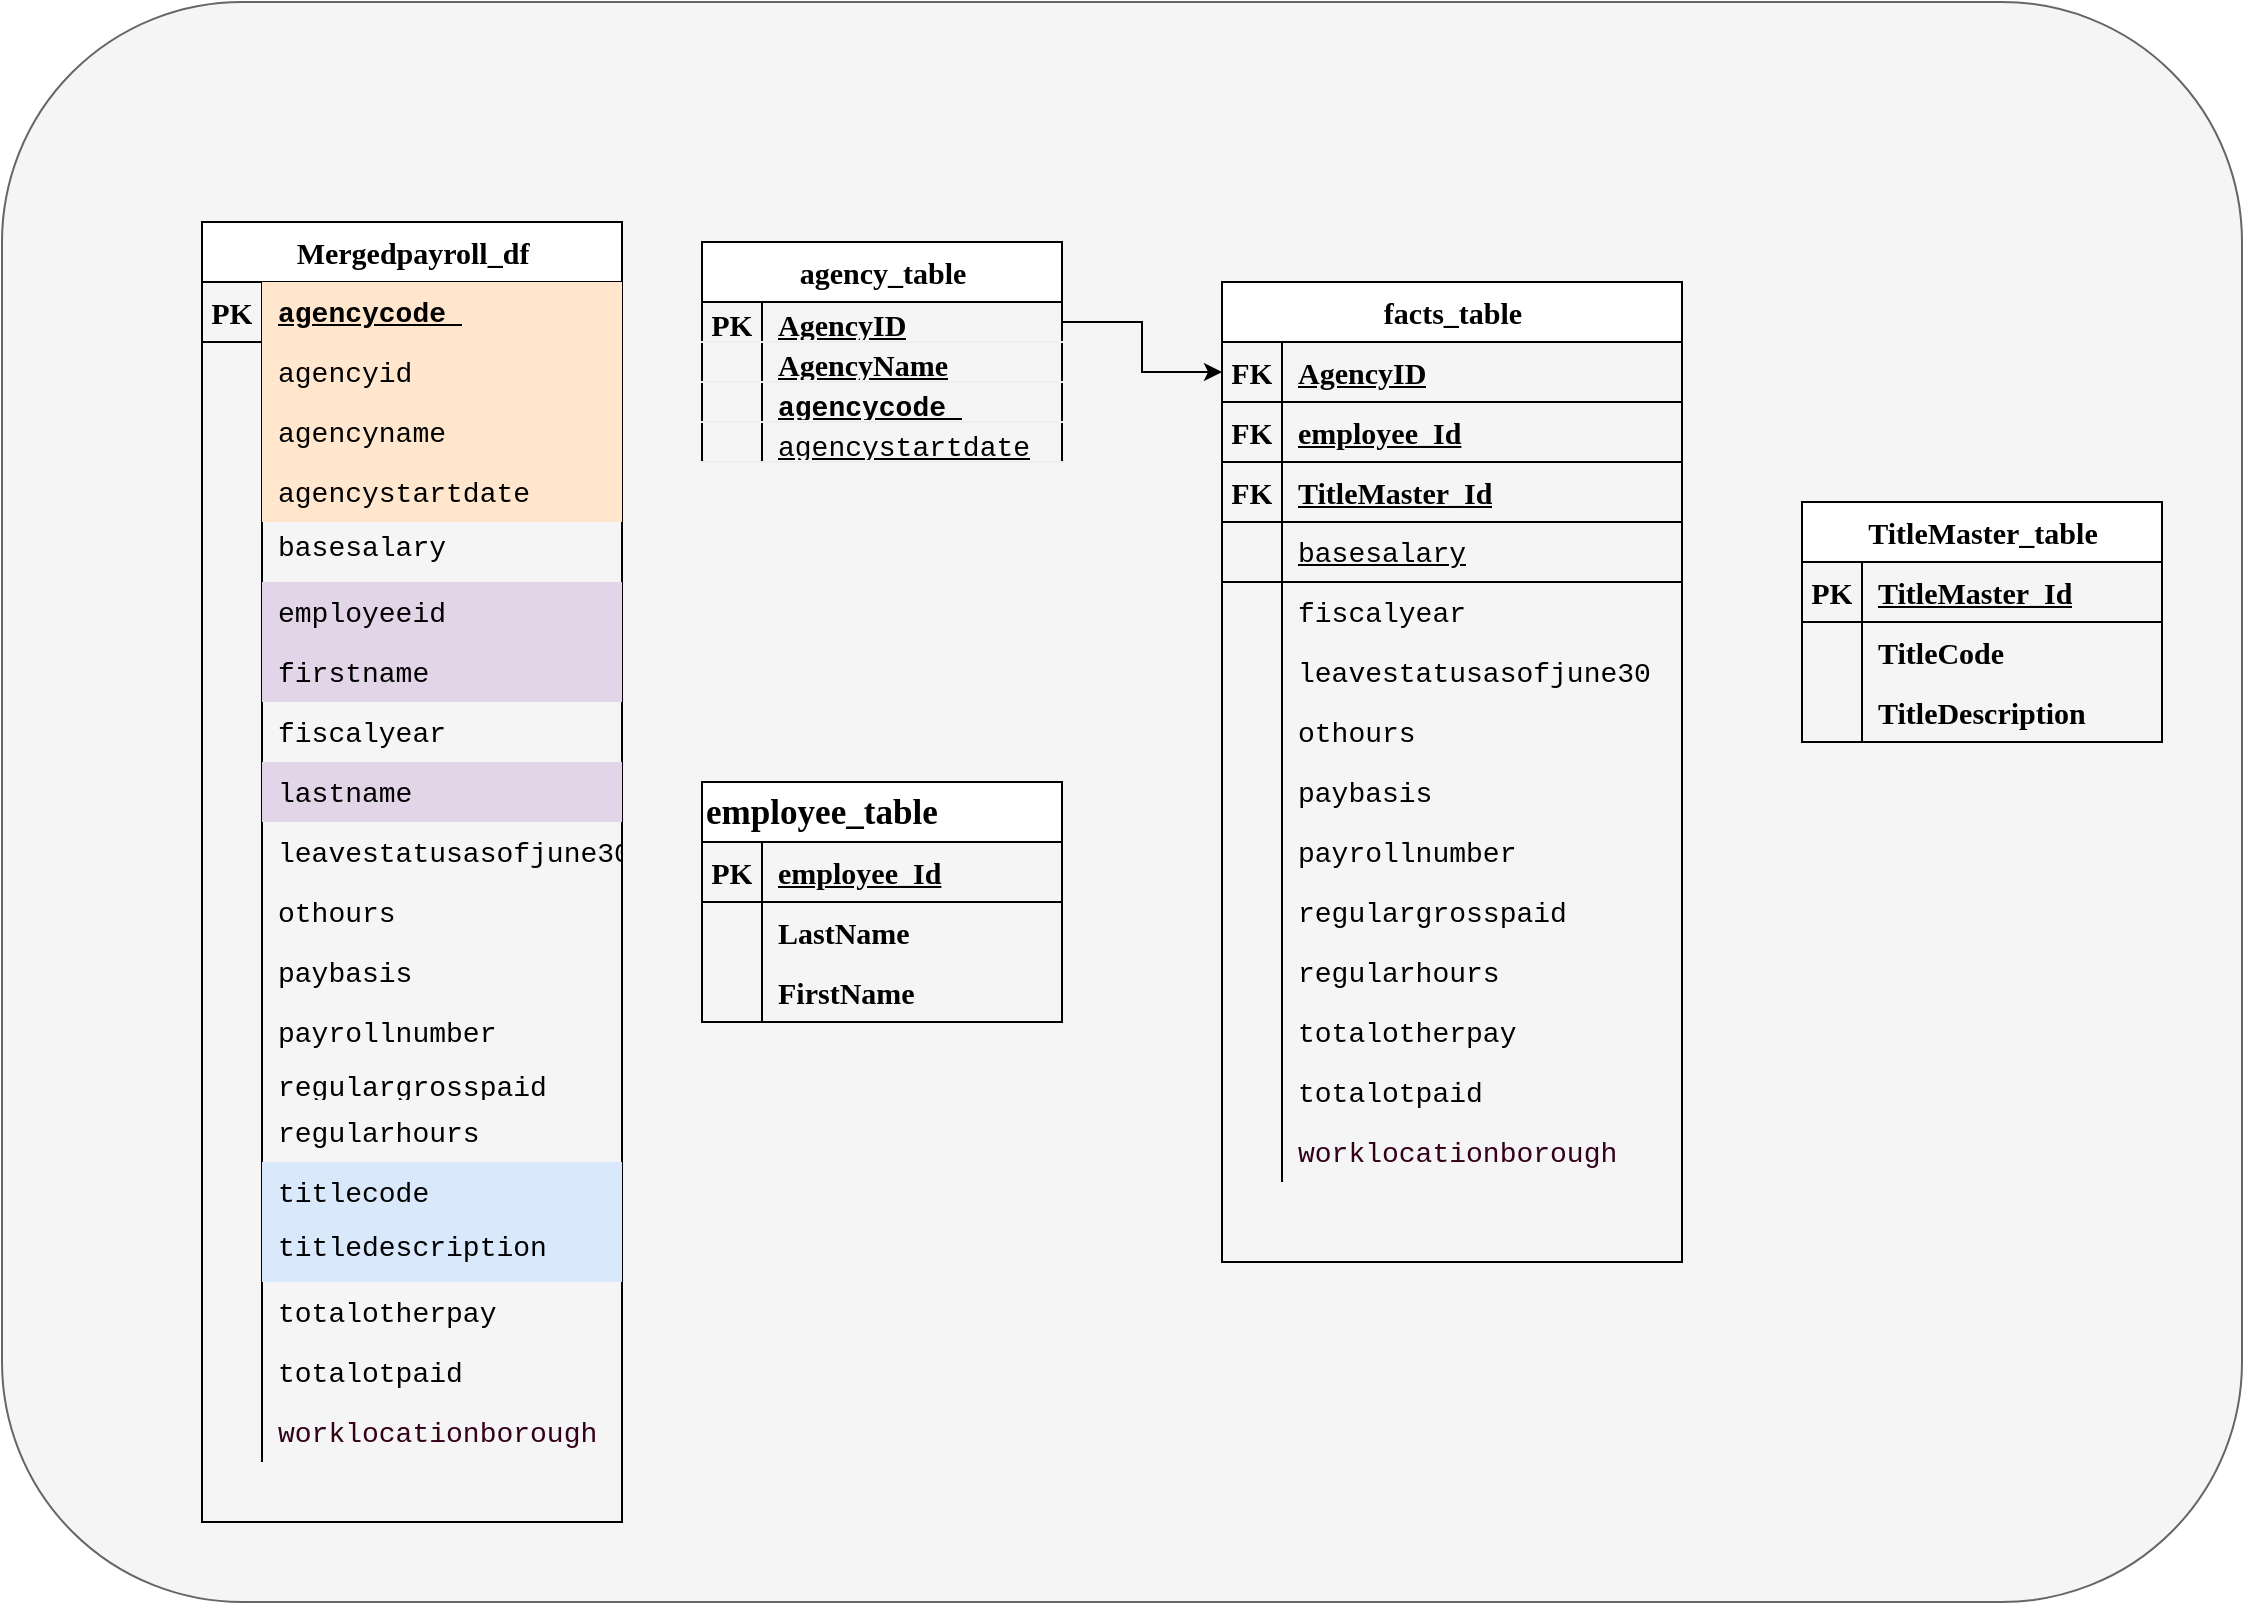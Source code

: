 <mxfile version="26.0.16" pages="2">
  <diagram id="R2lEEEUBdFMjLlhIrx00" name="Page-1">
    <mxGraphModel dx="1134" dy="781" grid="1" gridSize="10" guides="1" tooltips="1" connect="1" arrows="1" fold="1" page="1" pageScale="1" pageWidth="850" pageHeight="1100" math="0" shadow="0" adaptiveColors="simple" extFonts="Permanent Marker^https://fonts.googleapis.com/css?family=Permanent+Marker">
      <root>
        <mxCell id="0" />
        <mxCell id="1" parent="0" />
        <mxCell id="065-8TNZH2byLFzvan51-168" value="" style="rounded=1;whiteSpace=wrap;html=1;fillColor=#f5f5f5;strokeColor=#666666;fontColor=#333333;gradientColor=none;" vertex="1" parent="1">
          <mxGeometry x="100" y="30" width="1120" height="800" as="geometry" />
        </mxCell>
        <mxCell id="065-8TNZH2byLFzvan51-1" value="Mergedpayroll_df" style="shape=table;startSize=30;container=1;collapsible=1;childLayout=tableLayout;fixedRows=1;rowLines=0;fontStyle=1;align=center;resizeLast=1;html=1;fontSize=15;fontFamily=Times New Roman;" vertex="1" parent="1">
          <mxGeometry x="200" y="140" width="210" height="650.0" as="geometry" />
        </mxCell>
        <mxCell id="065-8TNZH2byLFzvan51-2" value="" style="shape=tableRow;horizontal=0;startSize=0;swimlaneHead=0;swimlaneBody=0;fillColor=none;collapsible=0;dropTarget=0;points=[[0,0.5],[1,0.5]];portConstraint=eastwest;top=0;left=0;right=0;bottom=1;fontSize=15;fontFamily=Times New Roman;fontStyle=1" vertex="1" parent="065-8TNZH2byLFzvan51-1">
          <mxGeometry y="30" width="210" height="30" as="geometry" />
        </mxCell>
        <mxCell id="065-8TNZH2byLFzvan51-3" value="PK" style="shape=partialRectangle;connectable=0;fillColor=none;top=0;left=0;bottom=0;right=0;fontStyle=1;overflow=hidden;whiteSpace=wrap;html=1;fontSize=15;fontFamily=Times New Roman;" vertex="1" parent="065-8TNZH2byLFzvan51-2">
          <mxGeometry width="30" height="30" as="geometry">
            <mxRectangle width="30" height="30" as="alternateBounds" />
          </mxGeometry>
        </mxCell>
        <mxCell id="065-8TNZH2byLFzvan51-4" value="&lt;span style=&quot;font-family: Consolas, &amp;quot;Courier New&amp;quot;, monospace; font-size: 14px; white-space: pre;&quot;&gt;agencycode &lt;/span&gt;" style="shape=partialRectangle;connectable=0;fillColor=#ffe6cc;top=0;left=0;bottom=0;right=0;align=left;spacingLeft=6;fontStyle=5;overflow=hidden;whiteSpace=wrap;html=1;fontSize=15;fontFamily=Times New Roman;strokeColor=#d79b00;" vertex="1" parent="065-8TNZH2byLFzvan51-2">
          <mxGeometry x="30" width="180" height="30" as="geometry">
            <mxRectangle width="180" height="30" as="alternateBounds" />
          </mxGeometry>
        </mxCell>
        <mxCell id="065-8TNZH2byLFzvan51-5" value="" style="shape=tableRow;horizontal=0;startSize=0;swimlaneHead=0;swimlaneBody=0;fillColor=none;collapsible=0;dropTarget=0;points=[[0,0.5],[1,0.5]];portConstraint=eastwest;top=0;left=0;right=0;bottom=0;fontSize=15;fontFamily=Times New Roman;fontStyle=1" vertex="1" parent="065-8TNZH2byLFzvan51-1">
          <mxGeometry y="60" width="210" height="30" as="geometry" />
        </mxCell>
        <mxCell id="065-8TNZH2byLFzvan51-6" value="" style="shape=partialRectangle;connectable=0;fillColor=none;top=0;left=0;bottom=0;right=0;editable=1;overflow=hidden;whiteSpace=wrap;html=1;fontSize=15;fontFamily=Times New Roman;fontStyle=1" vertex="1" parent="065-8TNZH2byLFzvan51-5">
          <mxGeometry width="30" height="30" as="geometry">
            <mxRectangle width="30" height="30" as="alternateBounds" />
          </mxGeometry>
        </mxCell>
        <mxCell id="065-8TNZH2byLFzvan51-7" value="&lt;span style=&quot;font-family: Consolas, &amp;quot;Courier New&amp;quot;, monospace; font-size: 14px; font-weight: 400; white-space: pre;&quot;&gt;agencyid&lt;/span&gt;" style="shape=partialRectangle;connectable=0;fillColor=#ffe6cc;top=0;left=0;bottom=0;right=0;align=left;spacingLeft=6;overflow=hidden;whiteSpace=wrap;html=1;fontSize=15;fontFamily=Times New Roman;fontStyle=1;strokeColor=#d79b00;" vertex="1" parent="065-8TNZH2byLFzvan51-5">
          <mxGeometry x="30" width="180" height="30" as="geometry">
            <mxRectangle width="180" height="30" as="alternateBounds" />
          </mxGeometry>
        </mxCell>
        <mxCell id="065-8TNZH2byLFzvan51-8" value="" style="shape=tableRow;horizontal=0;startSize=0;swimlaneHead=0;swimlaneBody=0;fillColor=none;collapsible=0;dropTarget=0;points=[[0,0.5],[1,0.5]];portConstraint=eastwest;top=0;left=0;right=0;bottom=0;fontSize=15;fontFamily=Times New Roman;fontStyle=1" vertex="1" parent="065-8TNZH2byLFzvan51-1">
          <mxGeometry y="90" width="210" height="30" as="geometry" />
        </mxCell>
        <mxCell id="065-8TNZH2byLFzvan51-9" value="" style="shape=partialRectangle;connectable=0;fillColor=none;top=0;left=0;bottom=0;right=0;editable=1;overflow=hidden;whiteSpace=wrap;html=1;fontSize=15;fontFamily=Times New Roman;fontStyle=1" vertex="1" parent="065-8TNZH2byLFzvan51-8">
          <mxGeometry width="30" height="30" as="geometry">
            <mxRectangle width="30" height="30" as="alternateBounds" />
          </mxGeometry>
        </mxCell>
        <mxCell id="065-8TNZH2byLFzvan51-10" value="&lt;span style=&quot;font-family: Consolas, &amp;quot;Courier New&amp;quot;, monospace; font-size: 14px; font-weight: 400; white-space: pre;&quot;&gt;agencyname&lt;/span&gt;" style="shape=partialRectangle;connectable=0;fillColor=#ffe6cc;top=0;left=0;bottom=0;right=0;align=left;spacingLeft=6;overflow=hidden;whiteSpace=wrap;html=1;fontSize=15;fontFamily=Times New Roman;fontStyle=1;strokeColor=#d79b00;" vertex="1" parent="065-8TNZH2byLFzvan51-8">
          <mxGeometry x="30" width="180" height="30" as="geometry">
            <mxRectangle width="180" height="30" as="alternateBounds" />
          </mxGeometry>
        </mxCell>
        <mxCell id="065-8TNZH2byLFzvan51-11" value="" style="shape=tableRow;horizontal=0;startSize=0;swimlaneHead=0;swimlaneBody=0;fillColor=none;collapsible=0;dropTarget=0;points=[[0,0.5],[1,0.5]];portConstraint=eastwest;top=0;left=0;right=0;bottom=0;fontSize=15;fontFamily=Times New Roman;fontStyle=1" vertex="1" parent="065-8TNZH2byLFzvan51-1">
          <mxGeometry y="120" width="210" height="30" as="geometry" />
        </mxCell>
        <mxCell id="065-8TNZH2byLFzvan51-12" value="" style="shape=partialRectangle;connectable=0;fillColor=none;top=0;left=0;bottom=0;right=0;editable=1;overflow=hidden;whiteSpace=wrap;html=1;fontSize=15;fontFamily=Times New Roman;fontStyle=1" vertex="1" parent="065-8TNZH2byLFzvan51-11">
          <mxGeometry width="30" height="30" as="geometry">
            <mxRectangle width="30" height="30" as="alternateBounds" />
          </mxGeometry>
        </mxCell>
        <mxCell id="065-8TNZH2byLFzvan51-13" value="&lt;span style=&quot;font-family: Consolas, &amp;quot;Courier New&amp;quot;, monospace; font-size: 14px; font-weight: 400; white-space: pre;&quot;&gt;agencystartdate&lt;/span&gt;" style="shape=partialRectangle;connectable=0;fillColor=#ffe6cc;top=0;left=0;bottom=0;right=0;align=left;spacingLeft=6;overflow=hidden;whiteSpace=wrap;html=1;fontSize=15;fontFamily=Times New Roman;fontStyle=1;strokeColor=#d79b00;" vertex="1" parent="065-8TNZH2byLFzvan51-11">
          <mxGeometry x="30" width="180" height="30" as="geometry">
            <mxRectangle width="180" height="30" as="alternateBounds" />
          </mxGeometry>
        </mxCell>
        <mxCell id="065-8TNZH2byLFzvan51-106" style="shape=tableRow;horizontal=0;startSize=0;swimlaneHead=0;swimlaneBody=0;fillColor=none;collapsible=0;dropTarget=0;points=[[0,0.5],[1,0.5]];portConstraint=eastwest;top=0;left=0;right=0;bottom=0;fontSize=15;fontFamily=Times New Roman;fontStyle=1" vertex="1" parent="065-8TNZH2byLFzvan51-1">
          <mxGeometry y="150" width="210" height="30" as="geometry" />
        </mxCell>
        <mxCell id="065-8TNZH2byLFzvan51-107" style="shape=partialRectangle;connectable=0;fillColor=none;top=0;left=0;bottom=0;right=0;editable=1;overflow=hidden;whiteSpace=wrap;html=1;fontSize=15;fontFamily=Times New Roman;fontStyle=1" vertex="1" parent="065-8TNZH2byLFzvan51-106">
          <mxGeometry width="30" height="30" as="geometry">
            <mxRectangle width="30" height="30" as="alternateBounds" />
          </mxGeometry>
        </mxCell>
        <mxCell id="065-8TNZH2byLFzvan51-108" value="&lt;span style=&quot;font-family: Consolas, &amp;quot;Courier New&amp;quot;, monospace; font-size: 14px; font-style: normal; font-variant-ligatures: normal; font-variant-caps: normal; font-weight: 400; letter-spacing: normal; orphans: 2; text-align: start; text-indent: 0px; text-transform: none; widows: 2; word-spacing: 0px; -webkit-text-stroke-width: 0px; white-space: pre; text-decoration-thickness: initial; text-decoration-style: initial; text-decoration-color: initial; float: none; display: inline !important;&quot;&gt;basesalary&lt;/span&gt;&lt;div&gt;&lt;br&gt;&lt;/div&gt;" style="shape=partialRectangle;connectable=0;fillColor=none;top=0;left=0;bottom=0;right=0;align=left;spacingLeft=6;overflow=hidden;whiteSpace=wrap;html=1;fontSize=15;fontFamily=Times New Roman;fontStyle=1;fontColor=#000000;" vertex="1" parent="065-8TNZH2byLFzvan51-106">
          <mxGeometry x="30" width="180" height="30" as="geometry">
            <mxRectangle width="180" height="30" as="alternateBounds" />
          </mxGeometry>
        </mxCell>
        <mxCell id="065-8TNZH2byLFzvan51-103" style="shape=tableRow;horizontal=0;startSize=0;swimlaneHead=0;swimlaneBody=0;fillColor=none;collapsible=0;dropTarget=0;points=[[0,0.5],[1,0.5]];portConstraint=eastwest;top=0;left=0;right=0;bottom=0;fontSize=15;fontFamily=Times New Roman;fontStyle=1" vertex="1" parent="065-8TNZH2byLFzvan51-1">
          <mxGeometry y="180" width="210" height="30" as="geometry" />
        </mxCell>
        <mxCell id="065-8TNZH2byLFzvan51-104" style="shape=partialRectangle;connectable=0;fillColor=none;top=0;left=0;bottom=0;right=0;editable=1;overflow=hidden;whiteSpace=wrap;html=1;fontSize=15;fontFamily=Times New Roman;fontStyle=1" vertex="1" parent="065-8TNZH2byLFzvan51-103">
          <mxGeometry width="30" height="30" as="geometry">
            <mxRectangle width="30" height="30" as="alternateBounds" />
          </mxGeometry>
        </mxCell>
        <mxCell id="065-8TNZH2byLFzvan51-105" value="&lt;span style=&quot;font-family: Consolas, &amp;quot;Courier New&amp;quot;, monospace; font-size: 14px; font-weight: 400; white-space: pre;&quot;&gt;employeeid&lt;/span&gt;" style="shape=partialRectangle;connectable=0;fillColor=#e1d5e7;top=0;left=0;bottom=0;right=0;align=left;spacingLeft=6;overflow=hidden;whiteSpace=wrap;html=1;fontSize=15;fontFamily=Times New Roman;fontStyle=1;strokeColor=#9673a6;" vertex="1" parent="065-8TNZH2byLFzvan51-103">
          <mxGeometry x="30" width="180" height="30" as="geometry">
            <mxRectangle width="180" height="30" as="alternateBounds" />
          </mxGeometry>
        </mxCell>
        <mxCell id="065-8TNZH2byLFzvan51-100" style="shape=tableRow;horizontal=0;startSize=0;swimlaneHead=0;swimlaneBody=0;fillColor=none;collapsible=0;dropTarget=0;points=[[0,0.5],[1,0.5]];portConstraint=eastwest;top=0;left=0;right=0;bottom=0;fontSize=15;fontFamily=Times New Roman;fontStyle=1" vertex="1" parent="065-8TNZH2byLFzvan51-1">
          <mxGeometry y="210" width="210" height="30" as="geometry" />
        </mxCell>
        <mxCell id="065-8TNZH2byLFzvan51-101" style="shape=partialRectangle;connectable=0;fillColor=none;top=0;left=0;bottom=0;right=0;editable=1;overflow=hidden;whiteSpace=wrap;html=1;fontSize=15;fontFamily=Times New Roman;fontStyle=1" vertex="1" parent="065-8TNZH2byLFzvan51-100">
          <mxGeometry width="30" height="30" as="geometry">
            <mxRectangle width="30" height="30" as="alternateBounds" />
          </mxGeometry>
        </mxCell>
        <mxCell id="065-8TNZH2byLFzvan51-102" value="&lt;span style=&quot;font-family: Consolas, &amp;quot;Courier New&amp;quot;, monospace; font-size: 14px; font-weight: 400; white-space: pre;&quot;&gt;firstname&lt;/span&gt;" style="shape=partialRectangle;connectable=0;fillColor=#e1d5e7;top=0;left=0;bottom=0;right=0;align=left;spacingLeft=6;overflow=hidden;whiteSpace=wrap;html=1;fontSize=15;fontFamily=Times New Roman;fontStyle=1;strokeColor=#9673a6;" vertex="1" parent="065-8TNZH2byLFzvan51-100">
          <mxGeometry x="30" width="180" height="30" as="geometry">
            <mxRectangle width="180" height="30" as="alternateBounds" />
          </mxGeometry>
        </mxCell>
        <mxCell id="065-8TNZH2byLFzvan51-97" style="shape=tableRow;horizontal=0;startSize=0;swimlaneHead=0;swimlaneBody=0;fillColor=none;collapsible=0;dropTarget=0;points=[[0,0.5],[1,0.5]];portConstraint=eastwest;top=0;left=0;right=0;bottom=0;fontSize=15;fontFamily=Times New Roman;fontStyle=1" vertex="1" parent="065-8TNZH2byLFzvan51-1">
          <mxGeometry y="240" width="210" height="30" as="geometry" />
        </mxCell>
        <mxCell id="065-8TNZH2byLFzvan51-98" style="shape=partialRectangle;connectable=0;fillColor=none;top=0;left=0;bottom=0;right=0;editable=1;overflow=hidden;whiteSpace=wrap;html=1;fontSize=15;fontFamily=Times New Roman;fontStyle=1" vertex="1" parent="065-8TNZH2byLFzvan51-97">
          <mxGeometry width="30" height="30" as="geometry">
            <mxRectangle width="30" height="30" as="alternateBounds" />
          </mxGeometry>
        </mxCell>
        <mxCell id="065-8TNZH2byLFzvan51-99" value="&lt;span style=&quot;font-family: Consolas, &amp;quot;Courier New&amp;quot;, monospace; font-size: 14px; font-weight: 400; white-space: pre;&quot;&gt;fiscalyear&lt;/span&gt;" style="shape=partialRectangle;connectable=0;fillColor=none;top=0;left=0;bottom=0;right=0;align=left;spacingLeft=6;overflow=hidden;whiteSpace=wrap;html=1;fontSize=15;fontFamily=Times New Roman;fontStyle=1;fontColor=#000000;" vertex="1" parent="065-8TNZH2byLFzvan51-97">
          <mxGeometry x="30" width="180" height="30" as="geometry">
            <mxRectangle width="180" height="30" as="alternateBounds" />
          </mxGeometry>
        </mxCell>
        <mxCell id="065-8TNZH2byLFzvan51-94" style="shape=tableRow;horizontal=0;startSize=0;swimlaneHead=0;swimlaneBody=0;fillColor=none;collapsible=0;dropTarget=0;points=[[0,0.5],[1,0.5]];portConstraint=eastwest;top=0;left=0;right=0;bottom=0;fontSize=15;fontFamily=Times New Roman;fontStyle=1" vertex="1" parent="065-8TNZH2byLFzvan51-1">
          <mxGeometry y="270" width="210" height="30" as="geometry" />
        </mxCell>
        <mxCell id="065-8TNZH2byLFzvan51-95" style="shape=partialRectangle;connectable=0;fillColor=none;top=0;left=0;bottom=0;right=0;editable=1;overflow=hidden;whiteSpace=wrap;html=1;fontSize=15;fontFamily=Times New Roman;fontStyle=1" vertex="1" parent="065-8TNZH2byLFzvan51-94">
          <mxGeometry width="30" height="30" as="geometry">
            <mxRectangle width="30" height="30" as="alternateBounds" />
          </mxGeometry>
        </mxCell>
        <mxCell id="065-8TNZH2byLFzvan51-96" value="&lt;span style=&quot;font-family: Consolas, &amp;quot;Courier New&amp;quot;, monospace; font-size: 14px; font-weight: 400; white-space: pre;&quot;&gt;lastname&lt;/span&gt;" style="shape=partialRectangle;connectable=0;fillColor=#e1d5e7;top=0;left=0;bottom=0;right=0;align=left;spacingLeft=6;overflow=hidden;whiteSpace=wrap;html=1;fontSize=15;fontFamily=Times New Roman;fontStyle=1;strokeColor=#9673a6;" vertex="1" parent="065-8TNZH2byLFzvan51-94">
          <mxGeometry x="30" width="180" height="30" as="geometry">
            <mxRectangle width="180" height="30" as="alternateBounds" />
          </mxGeometry>
        </mxCell>
        <mxCell id="065-8TNZH2byLFzvan51-91" style="shape=tableRow;horizontal=0;startSize=0;swimlaneHead=0;swimlaneBody=0;fillColor=none;collapsible=0;dropTarget=0;points=[[0,0.5],[1,0.5]];portConstraint=eastwest;top=0;left=0;right=0;bottom=0;fontSize=15;fontFamily=Times New Roman;fontStyle=1" vertex="1" parent="065-8TNZH2byLFzvan51-1">
          <mxGeometry y="300" width="210" height="30" as="geometry" />
        </mxCell>
        <mxCell id="065-8TNZH2byLFzvan51-92" style="shape=partialRectangle;connectable=0;fillColor=none;top=0;left=0;bottom=0;right=0;editable=1;overflow=hidden;whiteSpace=wrap;html=1;fontSize=15;fontFamily=Times New Roman;fontStyle=1" vertex="1" parent="065-8TNZH2byLFzvan51-91">
          <mxGeometry width="30" height="30" as="geometry">
            <mxRectangle width="30" height="30" as="alternateBounds" />
          </mxGeometry>
        </mxCell>
        <mxCell id="065-8TNZH2byLFzvan51-93" value="&lt;span style=&quot;font-family: Consolas, &amp;quot;Courier New&amp;quot;, monospace; font-size: 14px; font-weight: 400; white-space: pre;&quot;&gt;leavestatusasofjune30&lt;/span&gt;" style="shape=partialRectangle;connectable=0;fillColor=none;top=0;left=0;bottom=0;right=0;align=left;spacingLeft=6;overflow=hidden;whiteSpace=wrap;html=1;fontSize=15;fontFamily=Times New Roman;fontStyle=1;fontColor=#000000;" vertex="1" parent="065-8TNZH2byLFzvan51-91">
          <mxGeometry x="30" width="180" height="30" as="geometry">
            <mxRectangle width="180" height="30" as="alternateBounds" />
          </mxGeometry>
        </mxCell>
        <mxCell id="065-8TNZH2byLFzvan51-88" style="shape=tableRow;horizontal=0;startSize=0;swimlaneHead=0;swimlaneBody=0;fillColor=none;collapsible=0;dropTarget=0;points=[[0,0.5],[1,0.5]];portConstraint=eastwest;top=0;left=0;right=0;bottom=0;fontSize=15;fontFamily=Times New Roman;fontStyle=1" vertex="1" parent="065-8TNZH2byLFzvan51-1">
          <mxGeometry y="330" width="210" height="30" as="geometry" />
        </mxCell>
        <mxCell id="065-8TNZH2byLFzvan51-89" style="shape=partialRectangle;connectable=0;fillColor=none;top=0;left=0;bottom=0;right=0;editable=1;overflow=hidden;whiteSpace=wrap;html=1;fontSize=15;fontFamily=Times New Roman;fontStyle=1" vertex="1" parent="065-8TNZH2byLFzvan51-88">
          <mxGeometry width="30" height="30" as="geometry">
            <mxRectangle width="30" height="30" as="alternateBounds" />
          </mxGeometry>
        </mxCell>
        <mxCell id="065-8TNZH2byLFzvan51-90" value="&lt;span style=&quot;font-family: Consolas, &amp;quot;Courier New&amp;quot;, monospace; font-size: 14px; font-weight: 400; white-space: pre;&quot;&gt;othours&lt;/span&gt;" style="shape=partialRectangle;connectable=0;fillColor=none;top=0;left=0;bottom=0;right=0;align=left;spacingLeft=6;overflow=hidden;whiteSpace=wrap;html=1;fontSize=15;fontFamily=Times New Roman;fontStyle=1;fontColor=#000000;" vertex="1" parent="065-8TNZH2byLFzvan51-88">
          <mxGeometry x="30" width="180" height="30" as="geometry">
            <mxRectangle width="180" height="30" as="alternateBounds" />
          </mxGeometry>
        </mxCell>
        <mxCell id="065-8TNZH2byLFzvan51-85" style="shape=tableRow;horizontal=0;startSize=0;swimlaneHead=0;swimlaneBody=0;fillColor=none;collapsible=0;dropTarget=0;points=[[0,0.5],[1,0.5]];portConstraint=eastwest;top=0;left=0;right=0;bottom=0;fontSize=15;fontFamily=Times New Roman;fontStyle=1" vertex="1" parent="065-8TNZH2byLFzvan51-1">
          <mxGeometry y="360" width="210" height="30" as="geometry" />
        </mxCell>
        <mxCell id="065-8TNZH2byLFzvan51-86" style="shape=partialRectangle;connectable=0;fillColor=none;top=0;left=0;bottom=0;right=0;editable=1;overflow=hidden;whiteSpace=wrap;html=1;fontSize=15;fontFamily=Times New Roman;fontStyle=1" vertex="1" parent="065-8TNZH2byLFzvan51-85">
          <mxGeometry width="30" height="30" as="geometry">
            <mxRectangle width="30" height="30" as="alternateBounds" />
          </mxGeometry>
        </mxCell>
        <mxCell id="065-8TNZH2byLFzvan51-87" value="&lt;span style=&quot;font-family: Consolas, &amp;quot;Courier New&amp;quot;, monospace; font-size: 14px; font-weight: 400; white-space: pre;&quot;&gt;paybasis&lt;/span&gt;" style="shape=partialRectangle;connectable=0;fillColor=none;top=0;left=0;bottom=0;right=0;align=left;spacingLeft=6;overflow=hidden;whiteSpace=wrap;html=1;fontSize=15;fontFamily=Times New Roman;fontStyle=1;fontColor=#000000;" vertex="1" parent="065-8TNZH2byLFzvan51-85">
          <mxGeometry x="30" width="180" height="30" as="geometry">
            <mxRectangle width="180" height="30" as="alternateBounds" />
          </mxGeometry>
        </mxCell>
        <mxCell id="065-8TNZH2byLFzvan51-82" style="shape=tableRow;horizontal=0;startSize=0;swimlaneHead=0;swimlaneBody=0;fillColor=none;collapsible=0;dropTarget=0;points=[[0,0.5],[1,0.5]];portConstraint=eastwest;top=0;left=0;right=0;bottom=0;fontSize=15;fontFamily=Times New Roman;fontStyle=1" vertex="1" parent="065-8TNZH2byLFzvan51-1">
          <mxGeometry y="390" width="210" height="30" as="geometry" />
        </mxCell>
        <mxCell id="065-8TNZH2byLFzvan51-83" style="shape=partialRectangle;connectable=0;fillColor=none;top=0;left=0;bottom=0;right=0;editable=1;overflow=hidden;whiteSpace=wrap;html=1;fontSize=15;fontFamily=Times New Roman;fontStyle=1" vertex="1" parent="065-8TNZH2byLFzvan51-82">
          <mxGeometry width="30" height="30" as="geometry">
            <mxRectangle width="30" height="30" as="alternateBounds" />
          </mxGeometry>
        </mxCell>
        <mxCell id="065-8TNZH2byLFzvan51-84" value="&lt;span style=&quot;font-family: Consolas, &amp;quot;Courier New&amp;quot;, monospace; font-size: 14px; font-weight: 400; white-space: pre;&quot;&gt;payrollnumber&lt;/span&gt;" style="shape=partialRectangle;connectable=0;fillColor=none;top=0;left=0;bottom=0;right=0;align=left;spacingLeft=6;overflow=hidden;whiteSpace=wrap;html=1;fontSize=15;fontFamily=Times New Roman;fontStyle=1;fontColor=#000000;" vertex="1" parent="065-8TNZH2byLFzvan51-82">
          <mxGeometry x="30" width="180" height="30" as="geometry">
            <mxRectangle width="180" height="30" as="alternateBounds" />
          </mxGeometry>
        </mxCell>
        <mxCell id="065-8TNZH2byLFzvan51-79" style="shape=tableRow;horizontal=0;startSize=0;swimlaneHead=0;swimlaneBody=0;fillColor=none;collapsible=0;dropTarget=0;points=[[0,0.5],[1,0.5]];portConstraint=eastwest;top=0;left=0;right=0;bottom=0;fontSize=15;fontFamily=Times New Roman;fontStyle=1" vertex="1" parent="065-8TNZH2byLFzvan51-1">
          <mxGeometry y="420" width="210" height="20" as="geometry" />
        </mxCell>
        <mxCell id="065-8TNZH2byLFzvan51-80" style="shape=partialRectangle;connectable=0;fillColor=none;top=0;left=0;bottom=0;right=0;editable=1;overflow=hidden;whiteSpace=wrap;html=1;fontSize=15;fontFamily=Times New Roman;fontStyle=1" vertex="1" parent="065-8TNZH2byLFzvan51-79">
          <mxGeometry width="30" height="20" as="geometry">
            <mxRectangle width="30" height="20" as="alternateBounds" />
          </mxGeometry>
        </mxCell>
        <mxCell id="065-8TNZH2byLFzvan51-81" value="&lt;span style=&quot;font-family: Consolas, &amp;quot;Courier New&amp;quot;, monospace; font-size: 14px; font-weight: 400; white-space: pre;&quot;&gt;regulargrosspaid&lt;/span&gt;" style="shape=partialRectangle;connectable=0;fillColor=none;top=0;left=0;bottom=0;right=0;align=left;spacingLeft=6;overflow=hidden;whiteSpace=wrap;html=1;fontSize=15;fontFamily=Times New Roman;fontStyle=1;fontColor=#000000;" vertex="1" parent="065-8TNZH2byLFzvan51-79">
          <mxGeometry x="30" width="180" height="20" as="geometry">
            <mxRectangle width="180" height="20" as="alternateBounds" />
          </mxGeometry>
        </mxCell>
        <mxCell id="065-8TNZH2byLFzvan51-159" style="shape=tableRow;horizontal=0;startSize=0;swimlaneHead=0;swimlaneBody=0;fillColor=none;collapsible=0;dropTarget=0;points=[[0,0.5],[1,0.5]];portConstraint=eastwest;top=0;left=0;right=0;bottom=0;fontSize=15;fontFamily=Times New Roman;fontStyle=1" vertex="1" parent="065-8TNZH2byLFzvan51-1">
          <mxGeometry y="440" width="210" height="30" as="geometry" />
        </mxCell>
        <mxCell id="065-8TNZH2byLFzvan51-160" style="shape=partialRectangle;connectable=0;fillColor=none;top=0;left=0;bottom=0;right=0;editable=1;overflow=hidden;whiteSpace=wrap;html=1;fontSize=15;fontFamily=Times New Roman;fontStyle=1" vertex="1" parent="065-8TNZH2byLFzvan51-159">
          <mxGeometry width="30" height="30" as="geometry">
            <mxRectangle width="30" height="30" as="alternateBounds" />
          </mxGeometry>
        </mxCell>
        <mxCell id="065-8TNZH2byLFzvan51-161" value="&lt;span style=&quot;font-family: Consolas, &amp;quot;Courier New&amp;quot;, monospace; font-size: 14px; font-weight: 400; white-space: pre;&quot;&gt;regularhours&lt;/span&gt;" style="shape=partialRectangle;connectable=0;fillColor=none;top=0;left=0;bottom=0;right=0;align=left;spacingLeft=6;overflow=hidden;whiteSpace=wrap;html=1;fontSize=15;fontFamily=Times New Roman;fontStyle=1;fontColor=#000000;" vertex="1" parent="065-8TNZH2byLFzvan51-159">
          <mxGeometry x="30" width="180" height="30" as="geometry">
            <mxRectangle width="180" height="30" as="alternateBounds" />
          </mxGeometry>
        </mxCell>
        <mxCell id="065-8TNZH2byLFzvan51-73" style="shape=tableRow;horizontal=0;startSize=0;swimlaneHead=0;swimlaneBody=0;fillColor=none;collapsible=0;dropTarget=0;points=[[0,0.5],[1,0.5]];portConstraint=eastwest;top=0;left=0;right=0;bottom=0;fontSize=15;fontFamily=Times New Roman;fontStyle=1" vertex="1" parent="065-8TNZH2byLFzvan51-1">
          <mxGeometry y="470" width="210" height="30" as="geometry" />
        </mxCell>
        <mxCell id="065-8TNZH2byLFzvan51-74" style="shape=partialRectangle;connectable=0;fillColor=none;top=0;left=0;bottom=0;right=0;editable=1;overflow=hidden;whiteSpace=wrap;html=1;fontSize=15;fontFamily=Times New Roman;fontStyle=1" vertex="1" parent="065-8TNZH2byLFzvan51-73">
          <mxGeometry width="30" height="30" as="geometry">
            <mxRectangle width="30" height="30" as="alternateBounds" />
          </mxGeometry>
        </mxCell>
        <mxCell id="065-8TNZH2byLFzvan51-75" value="&lt;span style=&quot;font-family: Consolas, &amp;quot;Courier New&amp;quot;, monospace; font-size: 14px; font-weight: 400; white-space: pre;&quot;&gt;titlecode&lt;/span&gt;" style="shape=partialRectangle;connectable=0;fillColor=#dae8fc;top=0;left=0;bottom=0;right=0;align=left;spacingLeft=6;overflow=hidden;whiteSpace=wrap;html=1;fontSize=15;fontFamily=Times New Roman;fontStyle=1;strokeColor=#6c8ebf;" vertex="1" parent="065-8TNZH2byLFzvan51-73">
          <mxGeometry x="30" width="180" height="30" as="geometry">
            <mxRectangle width="180" height="30" as="alternateBounds" />
          </mxGeometry>
        </mxCell>
        <mxCell id="065-8TNZH2byLFzvan51-70" style="shape=tableRow;horizontal=0;startSize=0;swimlaneHead=0;swimlaneBody=0;fillColor=none;collapsible=0;dropTarget=0;points=[[0,0.5],[1,0.5]];portConstraint=eastwest;top=0;left=0;right=0;bottom=0;fontSize=15;fontFamily=Times New Roman;fontStyle=1" vertex="1" parent="065-8TNZH2byLFzvan51-1">
          <mxGeometry y="500" width="210" height="30" as="geometry" />
        </mxCell>
        <mxCell id="065-8TNZH2byLFzvan51-71" style="shape=partialRectangle;connectable=0;fillColor=none;top=0;left=0;bottom=0;right=0;editable=1;overflow=hidden;whiteSpace=wrap;html=1;fontSize=15;fontFamily=Times New Roman;fontStyle=1" vertex="1" parent="065-8TNZH2byLFzvan51-70">
          <mxGeometry width="30" height="30" as="geometry">
            <mxRectangle width="30" height="30" as="alternateBounds" />
          </mxGeometry>
        </mxCell>
        <mxCell id="065-8TNZH2byLFzvan51-72" value="&lt;span style=&quot;font-family: Consolas, &amp;quot;Courier New&amp;quot;, monospace; font-size: 14px; font-style: normal; font-variant-ligatures: normal; font-variant-caps: normal; font-weight: 400; letter-spacing: normal; orphans: 2; text-align: start; text-indent: 0px; text-transform: none; widows: 2; word-spacing: 0px; -webkit-text-stroke-width: 0px; white-space: pre; text-decoration-thickness: initial; text-decoration-style: initial; text-decoration-color: initial; float: none; display: inline !important;&quot;&gt;titledescription&lt;/span&gt;&lt;div&gt;&lt;br&gt;&lt;/div&gt;" style="shape=partialRectangle;connectable=0;fillColor=#dae8fc;top=0;left=0;bottom=0;right=0;align=left;spacingLeft=6;overflow=hidden;whiteSpace=wrap;html=1;fontSize=15;fontFamily=Times New Roman;fontStyle=1;strokeColor=#6c8ebf;" vertex="1" parent="065-8TNZH2byLFzvan51-70">
          <mxGeometry x="30" width="180" height="30" as="geometry">
            <mxRectangle width="180" height="30" as="alternateBounds" />
          </mxGeometry>
        </mxCell>
        <mxCell id="065-8TNZH2byLFzvan51-67" style="shape=tableRow;horizontal=0;startSize=0;swimlaneHead=0;swimlaneBody=0;fillColor=none;collapsible=0;dropTarget=0;points=[[0,0.5],[1,0.5]];portConstraint=eastwest;top=0;left=0;right=0;bottom=0;fontSize=15;fontFamily=Times New Roman;fontStyle=1" vertex="1" parent="065-8TNZH2byLFzvan51-1">
          <mxGeometry y="530" width="210" height="30" as="geometry" />
        </mxCell>
        <mxCell id="065-8TNZH2byLFzvan51-68" style="shape=partialRectangle;connectable=0;fillColor=none;top=0;left=0;bottom=0;right=0;editable=1;overflow=hidden;whiteSpace=wrap;html=1;fontSize=15;fontFamily=Times New Roman;fontStyle=1" vertex="1" parent="065-8TNZH2byLFzvan51-67">
          <mxGeometry width="30" height="30" as="geometry">
            <mxRectangle width="30" height="30" as="alternateBounds" />
          </mxGeometry>
        </mxCell>
        <mxCell id="065-8TNZH2byLFzvan51-69" value="&lt;span style=&quot;font-family: Consolas, &amp;quot;Courier New&amp;quot;, monospace; font-size: 14px; font-weight: 400; white-space: pre;&quot;&gt;totalotherpay&lt;/span&gt;" style="shape=partialRectangle;connectable=0;fillColor=none;top=0;left=0;bottom=0;right=0;align=left;spacingLeft=6;overflow=hidden;whiteSpace=wrap;html=1;fontSize=15;fontFamily=Times New Roman;fontStyle=1;fontColor=#000000;" vertex="1" parent="065-8TNZH2byLFzvan51-67">
          <mxGeometry x="30" width="180" height="30" as="geometry">
            <mxRectangle width="180" height="30" as="alternateBounds" />
          </mxGeometry>
        </mxCell>
        <mxCell id="065-8TNZH2byLFzvan51-64" style="shape=tableRow;horizontal=0;startSize=0;swimlaneHead=0;swimlaneBody=0;fillColor=none;collapsible=0;dropTarget=0;points=[[0,0.5],[1,0.5]];portConstraint=eastwest;top=0;left=0;right=0;bottom=0;fontSize=15;fontFamily=Times New Roman;fontStyle=1" vertex="1" parent="065-8TNZH2byLFzvan51-1">
          <mxGeometry y="560" width="210" height="30" as="geometry" />
        </mxCell>
        <mxCell id="065-8TNZH2byLFzvan51-65" style="shape=partialRectangle;connectable=0;fillColor=none;top=0;left=0;bottom=0;right=0;editable=1;overflow=hidden;whiteSpace=wrap;html=1;fontSize=15;fontFamily=Times New Roman;fontStyle=1" vertex="1" parent="065-8TNZH2byLFzvan51-64">
          <mxGeometry width="30" height="30" as="geometry">
            <mxRectangle width="30" height="30" as="alternateBounds" />
          </mxGeometry>
        </mxCell>
        <mxCell id="065-8TNZH2byLFzvan51-66" value="&lt;span style=&quot;font-family: Consolas, &amp;quot;Courier New&amp;quot;, monospace; font-size: 14px; font-weight: 400; white-space: pre;&quot;&gt;totalotpaid&lt;/span&gt;" style="shape=partialRectangle;connectable=0;fillColor=none;top=0;left=0;bottom=0;right=0;align=left;spacingLeft=6;overflow=hidden;whiteSpace=wrap;html=1;fontSize=15;fontFamily=Times New Roman;fontStyle=1;fontColor=#000000;" vertex="1" parent="065-8TNZH2byLFzvan51-64">
          <mxGeometry x="30" width="180" height="30" as="geometry">
            <mxRectangle width="180" height="30" as="alternateBounds" />
          </mxGeometry>
        </mxCell>
        <mxCell id="065-8TNZH2byLFzvan51-61" style="shape=tableRow;horizontal=0;startSize=0;swimlaneHead=0;swimlaneBody=0;fillColor=none;collapsible=0;dropTarget=0;points=[[0,0.5],[1,0.5]];portConstraint=eastwest;top=0;left=0;right=0;bottom=0;fontSize=15;fontFamily=Times New Roman;fontStyle=1" vertex="1" parent="065-8TNZH2byLFzvan51-1">
          <mxGeometry y="590" width="210" height="30" as="geometry" />
        </mxCell>
        <mxCell id="065-8TNZH2byLFzvan51-62" style="shape=partialRectangle;connectable=0;fillColor=none;top=0;left=0;bottom=0;right=0;editable=1;overflow=hidden;whiteSpace=wrap;html=1;fontSize=15;fontFamily=Times New Roman;fontStyle=1" vertex="1" parent="065-8TNZH2byLFzvan51-61">
          <mxGeometry width="30" height="30" as="geometry">
            <mxRectangle width="30" height="30" as="alternateBounds" />
          </mxGeometry>
        </mxCell>
        <mxCell id="065-8TNZH2byLFzvan51-63" value="&lt;span style=&quot;font-family: Consolas, &amp;quot;Courier New&amp;quot;, monospace; font-size: 14px; font-weight: 400; white-space: pre;&quot;&gt;&lt;font style=&quot;color: rgb(51, 0, 26);&quot;&gt;worklocationborough&lt;/font&gt;&lt;/span&gt;" style="shape=partialRectangle;connectable=0;fillColor=none;top=0;left=0;bottom=0;right=0;align=left;spacingLeft=6;overflow=hidden;whiteSpace=wrap;html=1;fontSize=15;fontFamily=Times New Roman;fontStyle=1" vertex="1" parent="065-8TNZH2byLFzvan51-61">
          <mxGeometry x="30" width="180" height="30" as="geometry">
            <mxRectangle width="180" height="30" as="alternateBounds" />
          </mxGeometry>
        </mxCell>
        <mxCell id="065-8TNZH2byLFzvan51-18" value="agency_table" style="shape=table;startSize=30;container=1;collapsible=1;childLayout=tableLayout;fixedRows=1;rowLines=0;fontStyle=1;align=center;resizeLast=1;html=1;fontColor=default;fontSize=15;fontFamily=Times New Roman;" vertex="1" parent="1">
          <mxGeometry x="450" y="150" width="180" height="110.0" as="geometry" />
        </mxCell>
        <mxCell id="065-8TNZH2byLFzvan51-19" value="" style="shape=tableRow;horizontal=0;startSize=0;swimlaneHead=0;swimlaneBody=0;fillColor=none;collapsible=0;dropTarget=0;points=[[0,0.5],[1,0.5]];portConstraint=eastwest;top=0;left=0;right=0;bottom=1;strokeColor=#EEEEEE;fontSize=15;fontFamily=Times New Roman;fontStyle=1" vertex="1" parent="065-8TNZH2byLFzvan51-18">
          <mxGeometry y="30" width="180" height="20" as="geometry" />
        </mxCell>
        <mxCell id="065-8TNZH2byLFzvan51-20" value="PK" style="shape=partialRectangle;connectable=0;fillColor=none;top=0;left=0;bottom=0;right=0;fontStyle=1;overflow=hidden;whiteSpace=wrap;html=1;strokeColor=#EEEEEE;fontSize=15;fontFamily=Times New Roman;" vertex="1" parent="065-8TNZH2byLFzvan51-19">
          <mxGeometry width="30" height="20" as="geometry">
            <mxRectangle width="30" height="20" as="alternateBounds" />
          </mxGeometry>
        </mxCell>
        <mxCell id="065-8TNZH2byLFzvan51-21" value="&lt;span style=&quot;white-space: pre;&quot;&gt;&lt;font style=&quot;color: rgb(0, 0, 0);&quot;&gt;AgencyID&lt;/font&gt;&lt;/span&gt;" style="shape=partialRectangle;connectable=0;fillColor=none;top=0;left=0;bottom=0;right=0;align=left;spacingLeft=6;fontStyle=5;overflow=hidden;whiteSpace=wrap;html=1;strokeColor=#EEEEEE;fontSize=15;fontFamily=Times New Roman;" vertex="1" parent="065-8TNZH2byLFzvan51-19">
          <mxGeometry x="30" width="150" height="20" as="geometry">
            <mxRectangle width="150" height="20" as="alternateBounds" />
          </mxGeometry>
        </mxCell>
        <mxCell id="065-8TNZH2byLFzvan51-58" style="shape=tableRow;horizontal=0;startSize=0;swimlaneHead=0;swimlaneBody=0;fillColor=none;collapsible=0;dropTarget=0;points=[[0,0.5],[1,0.5]];portConstraint=eastwest;top=0;left=0;right=0;bottom=1;strokeColor=#EEEEEE;fontSize=15;fontFamily=Times New Roman;fontStyle=1" vertex="1" parent="065-8TNZH2byLFzvan51-18">
          <mxGeometry y="50" width="180" height="20" as="geometry" />
        </mxCell>
        <mxCell id="065-8TNZH2byLFzvan51-59" style="shape=partialRectangle;connectable=0;fillColor=none;top=0;left=0;bottom=0;right=0;fontStyle=1;overflow=hidden;whiteSpace=wrap;html=1;strokeColor=#EEEEEE;fontSize=15;fontFamily=Times New Roman;" vertex="1" parent="065-8TNZH2byLFzvan51-58">
          <mxGeometry width="30" height="20" as="geometry">
            <mxRectangle width="30" height="20" as="alternateBounds" />
          </mxGeometry>
        </mxCell>
        <mxCell id="065-8TNZH2byLFzvan51-60" value="AgencyName" style="shape=partialRectangle;connectable=0;fillColor=none;top=0;left=0;bottom=0;right=0;align=left;spacingLeft=6;fontStyle=5;overflow=hidden;whiteSpace=wrap;html=1;strokeColor=#EEEEEE;fontSize=15;fontFamily=Times New Roman;" vertex="1" parent="065-8TNZH2byLFzvan51-58">
          <mxGeometry x="30" width="150" height="20" as="geometry">
            <mxRectangle width="150" height="20" as="alternateBounds" />
          </mxGeometry>
        </mxCell>
        <mxCell id="065-8TNZH2byLFzvan51-110" style="shape=tableRow;horizontal=0;startSize=0;swimlaneHead=0;swimlaneBody=0;fillColor=none;collapsible=0;dropTarget=0;points=[[0,0.5],[1,0.5]];portConstraint=eastwest;top=0;left=0;right=0;bottom=1;strokeColor=#EEEEEE;fontSize=15;fontFamily=Times New Roman;fontStyle=1" vertex="1" parent="065-8TNZH2byLFzvan51-18">
          <mxGeometry y="70" width="180" height="20" as="geometry" />
        </mxCell>
        <mxCell id="065-8TNZH2byLFzvan51-111" style="shape=partialRectangle;connectable=0;fillColor=none;top=0;left=0;bottom=0;right=0;fontStyle=1;overflow=hidden;whiteSpace=wrap;html=1;strokeColor=#EEEEEE;fontSize=15;fontFamily=Times New Roman;" vertex="1" parent="065-8TNZH2byLFzvan51-110">
          <mxGeometry width="30" height="20" as="geometry">
            <mxRectangle width="30" height="20" as="alternateBounds" />
          </mxGeometry>
        </mxCell>
        <mxCell id="065-8TNZH2byLFzvan51-112" value="&lt;span style=&quot;font-family: Consolas, &amp;quot;Courier New&amp;quot;, monospace; font-size: 14px; white-space: pre;&quot;&gt;agencycode &lt;/span&gt;" style="shape=partialRectangle;connectable=0;fillColor=none;top=0;left=0;bottom=0;right=0;align=left;spacingLeft=6;fontStyle=5;overflow=hidden;whiteSpace=wrap;html=1;strokeColor=#EEEEEE;fontSize=15;fontFamily=Times New Roman;" vertex="1" parent="065-8TNZH2byLFzvan51-110">
          <mxGeometry x="30" width="150" height="20" as="geometry">
            <mxRectangle width="150" height="20" as="alternateBounds" />
          </mxGeometry>
        </mxCell>
        <mxCell id="065-8TNZH2byLFzvan51-113" style="shape=tableRow;horizontal=0;startSize=0;swimlaneHead=0;swimlaneBody=0;fillColor=none;collapsible=0;dropTarget=0;points=[[0,0.5],[1,0.5]];portConstraint=eastwest;top=0;left=0;right=0;bottom=1;strokeColor=#EEEEEE;fontSize=15;fontFamily=Times New Roman;fontStyle=1" vertex="1" parent="065-8TNZH2byLFzvan51-18">
          <mxGeometry y="90" width="180" height="20" as="geometry" />
        </mxCell>
        <mxCell id="065-8TNZH2byLFzvan51-114" style="shape=partialRectangle;connectable=0;fillColor=none;top=0;left=0;bottom=0;right=0;fontStyle=1;overflow=hidden;whiteSpace=wrap;html=1;strokeColor=#EEEEEE;fontSize=15;fontFamily=Times New Roman;" vertex="1" parent="065-8TNZH2byLFzvan51-113">
          <mxGeometry width="30" height="20" as="geometry">
            <mxRectangle width="30" height="20" as="alternateBounds" />
          </mxGeometry>
        </mxCell>
        <mxCell id="065-8TNZH2byLFzvan51-115" value="&lt;span style=&quot;font-family: Consolas, &amp;quot;Courier New&amp;quot;, monospace; font-size: 14px; font-weight: 400; white-space: pre;&quot;&gt;agencystartdate&lt;/span&gt;" style="shape=partialRectangle;connectable=0;fillColor=none;top=0;left=0;bottom=0;right=0;align=left;spacingLeft=6;fontStyle=5;overflow=hidden;whiteSpace=wrap;html=1;strokeColor=#EEEEEE;fontSize=15;fontFamily=Times New Roman;" vertex="1" parent="065-8TNZH2byLFzvan51-113">
          <mxGeometry x="30" width="150" height="20" as="geometry">
            <mxRectangle width="150" height="20" as="alternateBounds" />
          </mxGeometry>
        </mxCell>
        <mxCell id="065-8TNZH2byLFzvan51-31" value="&lt;h3&gt;employee_table&lt;/h3&gt;" style="shape=table;startSize=30;container=1;collapsible=1;childLayout=tableLayout;fixedRows=1;rowLines=0;align=left;resizeLast=1;html=1;fontStyle=1;labelBackgroundColor=none;fontColor=default;fontSize=15;fontFamily=Times New Roman;" vertex="1" parent="1">
          <mxGeometry x="450" y="420" width="180" height="120" as="geometry" />
        </mxCell>
        <mxCell id="065-8TNZH2byLFzvan51-32" value="" style="shape=tableRow;horizontal=0;startSize=0;swimlaneHead=0;swimlaneBody=0;fillColor=none;collapsible=0;dropTarget=0;points=[[0,0.5],[1,0.5]];portConstraint=eastwest;top=0;left=0;right=0;bottom=1;fontSize=15;fontFamily=Times New Roman;fontStyle=1" vertex="1" parent="065-8TNZH2byLFzvan51-31">
          <mxGeometry y="30" width="180" height="30" as="geometry" />
        </mxCell>
        <mxCell id="065-8TNZH2byLFzvan51-33" value="PK" style="shape=partialRectangle;connectable=0;fillColor=none;top=0;left=0;bottom=0;right=0;fontStyle=1;overflow=hidden;whiteSpace=wrap;html=1;fontSize=15;fontFamily=Times New Roman;" vertex="1" parent="065-8TNZH2byLFzvan51-32">
          <mxGeometry width="30" height="30" as="geometry">
            <mxRectangle width="30" height="30" as="alternateBounds" />
          </mxGeometry>
        </mxCell>
        <mxCell id="065-8TNZH2byLFzvan51-34" value="employee_Id" style="shape=partialRectangle;connectable=0;fillColor=none;top=0;left=0;bottom=0;right=0;align=left;spacingLeft=6;fontStyle=5;overflow=hidden;whiteSpace=wrap;html=1;fontSize=15;fontFamily=Times New Roman;" vertex="1" parent="065-8TNZH2byLFzvan51-32">
          <mxGeometry x="30" width="150" height="30" as="geometry">
            <mxRectangle width="150" height="30" as="alternateBounds" />
          </mxGeometry>
        </mxCell>
        <mxCell id="065-8TNZH2byLFzvan51-35" value="" style="shape=tableRow;horizontal=0;startSize=0;swimlaneHead=0;swimlaneBody=0;fillColor=none;collapsible=0;dropTarget=0;points=[[0,0.5],[1,0.5]];portConstraint=eastwest;top=0;left=0;right=0;bottom=0;whiteSpace=wrap;fontSize=15;fontFamily=Times New Roman;fontStyle=1" vertex="1" parent="065-8TNZH2byLFzvan51-31">
          <mxGeometry y="60" width="180" height="30" as="geometry" />
        </mxCell>
        <mxCell id="065-8TNZH2byLFzvan51-36" value="" style="shape=partialRectangle;connectable=0;fillColor=none;top=0;left=0;bottom=0;right=0;editable=1;overflow=hidden;whiteSpace=wrap;html=1;fontSize=15;fontFamily=Times New Roman;fontStyle=1" vertex="1" parent="065-8TNZH2byLFzvan51-35">
          <mxGeometry width="30" height="30" as="geometry">
            <mxRectangle width="30" height="30" as="alternateBounds" />
          </mxGeometry>
        </mxCell>
        <mxCell id="065-8TNZH2byLFzvan51-37" value="&lt;span&gt;LastName&lt;/span&gt;" style="shape=partialRectangle;connectable=0;fillColor=none;top=0;left=0;bottom=0;right=0;align=left;spacingLeft=6;overflow=hidden;whiteSpace=wrap;html=1;fontSize=15;fontFamily=Times New Roman;fontStyle=1" vertex="1" parent="065-8TNZH2byLFzvan51-35">
          <mxGeometry x="30" width="150" height="30" as="geometry">
            <mxRectangle width="150" height="30" as="alternateBounds" />
          </mxGeometry>
        </mxCell>
        <mxCell id="065-8TNZH2byLFzvan51-38" value="" style="shape=tableRow;horizontal=0;startSize=0;swimlaneHead=0;swimlaneBody=0;fillColor=none;collapsible=0;dropTarget=0;points=[[0,0.5],[1,0.5]];portConstraint=eastwest;top=0;left=0;right=0;bottom=0;fontSize=15;fontFamily=Times New Roman;fontStyle=1" vertex="1" parent="065-8TNZH2byLFzvan51-31">
          <mxGeometry y="90" width="180" height="30" as="geometry" />
        </mxCell>
        <mxCell id="065-8TNZH2byLFzvan51-39" value="" style="shape=partialRectangle;connectable=0;fillColor=none;top=0;left=0;bottom=0;right=0;editable=1;overflow=hidden;whiteSpace=wrap;html=1;fontSize=15;fontFamily=Times New Roman;fontStyle=1" vertex="1" parent="065-8TNZH2byLFzvan51-38">
          <mxGeometry width="30" height="30" as="geometry">
            <mxRectangle width="30" height="30" as="alternateBounds" />
          </mxGeometry>
        </mxCell>
        <mxCell id="065-8TNZH2byLFzvan51-40" value="FirstName" style="shape=partialRectangle;connectable=0;fillColor=none;top=0;left=0;bottom=0;right=0;align=left;spacingLeft=6;overflow=hidden;whiteSpace=wrap;html=1;fontStyle=1;fontFamily=Times New Roman;fontSize=15;" vertex="1" parent="065-8TNZH2byLFzvan51-38">
          <mxGeometry x="30" width="150" height="30" as="geometry">
            <mxRectangle width="150" height="30" as="alternateBounds" />
          </mxGeometry>
        </mxCell>
        <mxCell id="065-8TNZH2byLFzvan51-44" value="TitleMaster_table" style="shape=table;startSize=30;container=1;collapsible=1;childLayout=tableLayout;fixedRows=1;rowLines=0;fontStyle=1;align=center;resizeLast=1;html=1;fontSize=15;fontFamily=Times New Roman;" vertex="1" parent="1">
          <mxGeometry x="1000" y="280" width="180" height="120" as="geometry" />
        </mxCell>
        <mxCell id="065-8TNZH2byLFzvan51-45" value="" style="shape=tableRow;horizontal=0;startSize=0;swimlaneHead=0;swimlaneBody=0;fillColor=none;collapsible=0;dropTarget=0;points=[[0,0.5],[1,0.5]];portConstraint=eastwest;top=0;left=0;right=0;bottom=1;fontSize=15;fontFamily=Times New Roman;fontStyle=1" vertex="1" parent="065-8TNZH2byLFzvan51-44">
          <mxGeometry y="30" width="180" height="30" as="geometry" />
        </mxCell>
        <mxCell id="065-8TNZH2byLFzvan51-46" value="PK" style="shape=partialRectangle;connectable=0;fillColor=none;top=0;left=0;bottom=0;right=0;fontStyle=1;overflow=hidden;whiteSpace=wrap;html=1;fontSize=15;fontFamily=Times New Roman;" vertex="1" parent="065-8TNZH2byLFzvan51-45">
          <mxGeometry width="30" height="30" as="geometry">
            <mxRectangle width="30" height="30" as="alternateBounds" />
          </mxGeometry>
        </mxCell>
        <mxCell id="065-8TNZH2byLFzvan51-47" value="TitleMaster_Id" style="shape=partialRectangle;connectable=0;fillColor=none;top=0;left=0;bottom=0;right=0;align=left;spacingLeft=6;fontStyle=5;overflow=hidden;whiteSpace=wrap;html=1;fontSize=15;fontFamily=Times New Roman;" vertex="1" parent="065-8TNZH2byLFzvan51-45">
          <mxGeometry x="30" width="150" height="30" as="geometry">
            <mxRectangle width="150" height="30" as="alternateBounds" />
          </mxGeometry>
        </mxCell>
        <mxCell id="065-8TNZH2byLFzvan51-48" value="" style="shape=tableRow;horizontal=0;startSize=0;swimlaneHead=0;swimlaneBody=0;fillColor=none;collapsible=0;dropTarget=0;points=[[0,0.5],[1,0.5]];portConstraint=eastwest;top=0;left=0;right=0;bottom=0;fontSize=15;fontFamily=Times New Roman;fontStyle=1" vertex="1" parent="065-8TNZH2byLFzvan51-44">
          <mxGeometry y="60" width="180" height="30" as="geometry" />
        </mxCell>
        <mxCell id="065-8TNZH2byLFzvan51-49" value="" style="shape=partialRectangle;connectable=0;fillColor=none;top=0;left=0;bottom=0;right=0;editable=1;overflow=hidden;whiteSpace=wrap;html=1;fontSize=15;fontFamily=Times New Roman;fontStyle=1" vertex="1" parent="065-8TNZH2byLFzvan51-48">
          <mxGeometry width="30" height="30" as="geometry">
            <mxRectangle width="30" height="30" as="alternateBounds" />
          </mxGeometry>
        </mxCell>
        <mxCell id="065-8TNZH2byLFzvan51-50" value="&lt;span&gt;TitleCode&lt;/span&gt;" style="shape=partialRectangle;connectable=0;fillColor=none;top=0;left=0;bottom=0;right=0;align=left;spacingLeft=6;overflow=hidden;whiteSpace=wrap;html=1;fontSize=15;fontFamily=Times New Roman;fontStyle=1" vertex="1" parent="065-8TNZH2byLFzvan51-48">
          <mxGeometry x="30" width="150" height="30" as="geometry">
            <mxRectangle width="150" height="30" as="alternateBounds" />
          </mxGeometry>
        </mxCell>
        <mxCell id="065-8TNZH2byLFzvan51-51" value="" style="shape=tableRow;horizontal=0;startSize=0;swimlaneHead=0;swimlaneBody=0;fillColor=none;collapsible=0;dropTarget=0;points=[[0,0.5],[1,0.5]];portConstraint=eastwest;top=0;left=0;right=0;bottom=0;fontSize=15;fontFamily=Times New Roman;fontStyle=1" vertex="1" parent="065-8TNZH2byLFzvan51-44">
          <mxGeometry y="90" width="180" height="30" as="geometry" />
        </mxCell>
        <mxCell id="065-8TNZH2byLFzvan51-52" value="" style="shape=partialRectangle;connectable=0;fillColor=none;top=0;left=0;bottom=0;right=0;editable=1;overflow=hidden;whiteSpace=wrap;html=1;fontSize=15;fontFamily=Times New Roman;fontStyle=1" vertex="1" parent="065-8TNZH2byLFzvan51-51">
          <mxGeometry width="30" height="30" as="geometry">
            <mxRectangle width="30" height="30" as="alternateBounds" />
          </mxGeometry>
        </mxCell>
        <mxCell id="065-8TNZH2byLFzvan51-53" value="TitleDescription" style="shape=partialRectangle;connectable=0;fillColor=none;top=0;left=0;bottom=0;right=0;align=left;spacingLeft=6;overflow=hidden;whiteSpace=wrap;html=1;fontSize=15;fontFamily=Times New Roman;fontStyle=1" vertex="1" parent="065-8TNZH2byLFzvan51-51">
          <mxGeometry x="30" width="150" height="30" as="geometry">
            <mxRectangle width="150" height="30" as="alternateBounds" />
          </mxGeometry>
        </mxCell>
        <mxCell id="065-8TNZH2byLFzvan51-116" value="facts_table" style="shape=table;startSize=30;container=1;collapsible=1;childLayout=tableLayout;fixedRows=1;rowLines=0;fontStyle=1;align=center;resizeLast=1;html=1;fontSize=15;fontFamily=Times New Roman;" vertex="1" parent="1">
          <mxGeometry x="710" y="170" width="230" height="490" as="geometry" />
        </mxCell>
        <mxCell id="065-8TNZH2byLFzvan51-150" style="shape=tableRow;horizontal=0;startSize=0;swimlaneHead=0;swimlaneBody=0;fillColor=none;collapsible=0;dropTarget=0;points=[[0,0.5],[1,0.5]];portConstraint=eastwest;top=0;left=0;right=0;bottom=1;fontSize=15;fontFamily=Times New Roman;fontStyle=1" vertex="1" parent="065-8TNZH2byLFzvan51-116">
          <mxGeometry y="30" width="230" height="30" as="geometry" />
        </mxCell>
        <mxCell id="065-8TNZH2byLFzvan51-151" value="FK" style="shape=partialRectangle;connectable=0;fillColor=none;top=0;left=0;bottom=0;right=0;fontStyle=1;overflow=hidden;whiteSpace=wrap;html=1;fontSize=15;fontFamily=Times New Roman;" vertex="1" parent="065-8TNZH2byLFzvan51-150">
          <mxGeometry width="30" height="30" as="geometry">
            <mxRectangle width="30" height="30" as="alternateBounds" />
          </mxGeometry>
        </mxCell>
        <mxCell id="065-8TNZH2byLFzvan51-152" value="&lt;span style=&quot;white-space: pre;&quot;&gt;AgencyID&lt;/span&gt;" style="shape=partialRectangle;connectable=0;fillColor=none;top=0;left=0;bottom=0;right=0;align=left;spacingLeft=6;fontStyle=5;overflow=hidden;whiteSpace=wrap;html=1;fontSize=15;fontFamily=Times New Roman;" vertex="1" parent="065-8TNZH2byLFzvan51-150">
          <mxGeometry x="30" width="200" height="30" as="geometry">
            <mxRectangle width="200" height="30" as="alternateBounds" />
          </mxGeometry>
        </mxCell>
        <mxCell id="065-8TNZH2byLFzvan51-153" style="shape=tableRow;horizontal=0;startSize=0;swimlaneHead=0;swimlaneBody=0;fillColor=none;collapsible=0;dropTarget=0;points=[[0,0.5],[1,0.5]];portConstraint=eastwest;top=0;left=0;right=0;bottom=1;fontSize=15;fontFamily=Times New Roman;fontStyle=1" vertex="1" parent="065-8TNZH2byLFzvan51-116">
          <mxGeometry y="60" width="230" height="30" as="geometry" />
        </mxCell>
        <mxCell id="065-8TNZH2byLFzvan51-154" value="FK" style="shape=partialRectangle;connectable=0;fillColor=none;top=0;left=0;bottom=0;right=0;fontStyle=1;overflow=hidden;whiteSpace=wrap;html=1;fontSize=15;fontFamily=Times New Roman;" vertex="1" parent="065-8TNZH2byLFzvan51-153">
          <mxGeometry width="30" height="30" as="geometry">
            <mxRectangle width="30" height="30" as="alternateBounds" />
          </mxGeometry>
        </mxCell>
        <mxCell id="065-8TNZH2byLFzvan51-155" value="employee_Id" style="shape=partialRectangle;connectable=0;fillColor=none;top=0;left=0;bottom=0;right=0;align=left;spacingLeft=6;fontStyle=5;overflow=hidden;whiteSpace=wrap;html=1;fontSize=15;fontFamily=Times New Roman;" vertex="1" parent="065-8TNZH2byLFzvan51-153">
          <mxGeometry x="30" width="200" height="30" as="geometry">
            <mxRectangle width="200" height="30" as="alternateBounds" />
          </mxGeometry>
        </mxCell>
        <mxCell id="065-8TNZH2byLFzvan51-156" style="shape=tableRow;horizontal=0;startSize=0;swimlaneHead=0;swimlaneBody=0;fillColor=none;collapsible=0;dropTarget=0;points=[[0,0.5],[1,0.5]];portConstraint=eastwest;top=0;left=0;right=0;bottom=1;fontSize=15;fontFamily=Times New Roman;fontStyle=1" vertex="1" parent="065-8TNZH2byLFzvan51-116">
          <mxGeometry y="90" width="230" height="30" as="geometry" />
        </mxCell>
        <mxCell id="065-8TNZH2byLFzvan51-157" value="FK" style="shape=partialRectangle;connectable=0;fillColor=none;top=0;left=0;bottom=0;right=0;fontStyle=1;overflow=hidden;whiteSpace=wrap;html=1;fontSize=15;fontFamily=Times New Roman;" vertex="1" parent="065-8TNZH2byLFzvan51-156">
          <mxGeometry width="30" height="30" as="geometry">
            <mxRectangle width="30" height="30" as="alternateBounds" />
          </mxGeometry>
        </mxCell>
        <mxCell id="065-8TNZH2byLFzvan51-158" value="TitleMaster_Id" style="shape=partialRectangle;connectable=0;fillColor=none;top=0;left=0;bottom=0;right=0;align=left;spacingLeft=6;fontStyle=5;overflow=hidden;whiteSpace=wrap;html=1;fontSize=15;fontFamily=Times New Roman;" vertex="1" parent="065-8TNZH2byLFzvan51-156">
          <mxGeometry x="30" width="200" height="30" as="geometry">
            <mxRectangle width="200" height="30" as="alternateBounds" />
          </mxGeometry>
        </mxCell>
        <mxCell id="065-8TNZH2byLFzvan51-117" value="" style="shape=tableRow;horizontal=0;startSize=0;swimlaneHead=0;swimlaneBody=0;fillColor=none;collapsible=0;dropTarget=0;points=[[0,0.5],[1,0.5]];portConstraint=eastwest;top=0;left=0;right=0;bottom=1;fontSize=15;fontFamily=Times New Roman;fontStyle=1" vertex="1" parent="065-8TNZH2byLFzvan51-116">
          <mxGeometry y="120" width="230" height="30" as="geometry" />
        </mxCell>
        <mxCell id="065-8TNZH2byLFzvan51-118" value="" style="shape=partialRectangle;connectable=0;fillColor=none;top=0;left=0;bottom=0;right=0;fontStyle=1;overflow=hidden;whiteSpace=wrap;html=1;fontSize=15;fontFamily=Times New Roman;" vertex="1" parent="065-8TNZH2byLFzvan51-117">
          <mxGeometry width="30" height="30" as="geometry">
            <mxRectangle width="30" height="30" as="alternateBounds" />
          </mxGeometry>
        </mxCell>
        <mxCell id="065-8TNZH2byLFzvan51-119" value="&lt;span style=&quot;font-family: Consolas, &amp;quot;Courier New&amp;quot;, monospace; font-size: 14px; font-weight: 400; white-space: pre;&quot;&gt;basesalary&lt;/span&gt;" style="shape=partialRectangle;connectable=0;fillColor=none;top=0;left=0;bottom=0;right=0;align=left;spacingLeft=6;fontStyle=5;overflow=hidden;whiteSpace=wrap;html=1;fontSize=15;fontFamily=Times New Roman;" vertex="1" parent="065-8TNZH2byLFzvan51-117">
          <mxGeometry x="30" width="200" height="30" as="geometry">
            <mxRectangle width="200" height="30" as="alternateBounds" />
          </mxGeometry>
        </mxCell>
        <mxCell id="065-8TNZH2byLFzvan51-120" value="" style="shape=tableRow;horizontal=0;startSize=0;swimlaneHead=0;swimlaneBody=0;fillColor=none;collapsible=0;dropTarget=0;points=[[0,0.5],[1,0.5]];portConstraint=eastwest;top=0;left=0;right=0;bottom=0;fontSize=15;fontFamily=Times New Roman;fontStyle=1" vertex="1" parent="065-8TNZH2byLFzvan51-116">
          <mxGeometry y="150" width="230" height="30" as="geometry" />
        </mxCell>
        <mxCell id="065-8TNZH2byLFzvan51-121" value="" style="shape=partialRectangle;connectable=0;fillColor=none;top=0;left=0;bottom=0;right=0;editable=1;overflow=hidden;whiteSpace=wrap;html=1;fontSize=15;fontFamily=Times New Roman;fontStyle=1" vertex="1" parent="065-8TNZH2byLFzvan51-120">
          <mxGeometry width="30" height="30" as="geometry">
            <mxRectangle width="30" height="30" as="alternateBounds" />
          </mxGeometry>
        </mxCell>
        <mxCell id="065-8TNZH2byLFzvan51-122" value="&lt;span style=&quot;font-family: Consolas, &amp;quot;Courier New&amp;quot;, monospace; font-size: 14px; font-weight: 400; white-space: pre;&quot;&gt;fiscalyear&lt;/span&gt;" style="shape=partialRectangle;connectable=0;fillColor=none;top=0;left=0;bottom=0;right=0;align=left;spacingLeft=6;overflow=hidden;whiteSpace=wrap;html=1;fontSize=15;fontFamily=Times New Roman;fontStyle=1" vertex="1" parent="065-8TNZH2byLFzvan51-120">
          <mxGeometry x="30" width="200" height="30" as="geometry">
            <mxRectangle width="200" height="30" as="alternateBounds" />
          </mxGeometry>
        </mxCell>
        <mxCell id="065-8TNZH2byLFzvan51-123" value="" style="shape=tableRow;horizontal=0;startSize=0;swimlaneHead=0;swimlaneBody=0;fillColor=none;collapsible=0;dropTarget=0;points=[[0,0.5],[1,0.5]];portConstraint=eastwest;top=0;left=0;right=0;bottom=0;fontSize=15;fontFamily=Times New Roman;fontStyle=1" vertex="1" parent="065-8TNZH2byLFzvan51-116">
          <mxGeometry y="180" width="230" height="30" as="geometry" />
        </mxCell>
        <mxCell id="065-8TNZH2byLFzvan51-124" value="" style="shape=partialRectangle;connectable=0;fillColor=none;top=0;left=0;bottom=0;right=0;editable=1;overflow=hidden;whiteSpace=wrap;html=1;fontSize=15;fontFamily=Times New Roman;fontStyle=1" vertex="1" parent="065-8TNZH2byLFzvan51-123">
          <mxGeometry width="30" height="30" as="geometry">
            <mxRectangle width="30" height="30" as="alternateBounds" />
          </mxGeometry>
        </mxCell>
        <mxCell id="065-8TNZH2byLFzvan51-125" value="&lt;span style=&quot;font-family: Consolas, &amp;quot;Courier New&amp;quot;, monospace; font-size: 14px; font-weight: 400; white-space: pre;&quot;&gt;leavestatusasofjune30&lt;/span&gt;" style="shape=partialRectangle;connectable=0;fillColor=none;top=0;left=0;bottom=0;right=0;align=left;spacingLeft=6;overflow=hidden;whiteSpace=wrap;html=1;fontSize=15;fontFamily=Times New Roman;fontStyle=1" vertex="1" parent="065-8TNZH2byLFzvan51-123">
          <mxGeometry x="30" width="200" height="30" as="geometry">
            <mxRectangle width="200" height="30" as="alternateBounds" />
          </mxGeometry>
        </mxCell>
        <mxCell id="065-8TNZH2byLFzvan51-138" style="shape=tableRow;horizontal=0;startSize=0;swimlaneHead=0;swimlaneBody=0;fillColor=none;collapsible=0;dropTarget=0;points=[[0,0.5],[1,0.5]];portConstraint=eastwest;top=0;left=0;right=0;bottom=0;fontSize=15;fontFamily=Times New Roman;fontStyle=1" vertex="1" parent="065-8TNZH2byLFzvan51-116">
          <mxGeometry y="210" width="230" height="30" as="geometry" />
        </mxCell>
        <mxCell id="065-8TNZH2byLFzvan51-139" style="shape=partialRectangle;connectable=0;fillColor=none;top=0;left=0;bottom=0;right=0;editable=1;overflow=hidden;whiteSpace=wrap;html=1;fontSize=15;fontFamily=Times New Roman;fontStyle=1" vertex="1" parent="065-8TNZH2byLFzvan51-138">
          <mxGeometry width="30" height="30" as="geometry">
            <mxRectangle width="30" height="30" as="alternateBounds" />
          </mxGeometry>
        </mxCell>
        <mxCell id="065-8TNZH2byLFzvan51-140" value="&lt;span style=&quot;font-family: Consolas, &amp;quot;Courier New&amp;quot;, monospace; font-size: 14px; font-weight: 400; white-space: pre;&quot;&gt;othours&lt;/span&gt;" style="shape=partialRectangle;connectable=0;fillColor=none;top=0;left=0;bottom=0;right=0;align=left;spacingLeft=6;overflow=hidden;whiteSpace=wrap;html=1;fontSize=15;fontFamily=Times New Roman;fontStyle=1" vertex="1" parent="065-8TNZH2byLFzvan51-138">
          <mxGeometry x="30" width="200" height="30" as="geometry">
            <mxRectangle width="200" height="30" as="alternateBounds" />
          </mxGeometry>
        </mxCell>
        <mxCell id="065-8TNZH2byLFzvan51-135" style="shape=tableRow;horizontal=0;startSize=0;swimlaneHead=0;swimlaneBody=0;fillColor=none;collapsible=0;dropTarget=0;points=[[0,0.5],[1,0.5]];portConstraint=eastwest;top=0;left=0;right=0;bottom=0;fontSize=15;fontFamily=Times New Roman;fontStyle=1" vertex="1" parent="065-8TNZH2byLFzvan51-116">
          <mxGeometry y="240" width="230" height="30" as="geometry" />
        </mxCell>
        <mxCell id="065-8TNZH2byLFzvan51-136" style="shape=partialRectangle;connectable=0;fillColor=none;top=0;left=0;bottom=0;right=0;editable=1;overflow=hidden;whiteSpace=wrap;html=1;fontSize=15;fontFamily=Times New Roman;fontStyle=1" vertex="1" parent="065-8TNZH2byLFzvan51-135">
          <mxGeometry width="30" height="30" as="geometry">
            <mxRectangle width="30" height="30" as="alternateBounds" />
          </mxGeometry>
        </mxCell>
        <mxCell id="065-8TNZH2byLFzvan51-137" value="&lt;span style=&quot;font-family: Consolas, &amp;quot;Courier New&amp;quot;, monospace; font-size: 14px; font-weight: 400; white-space: pre;&quot;&gt;paybasis&lt;/span&gt;" style="shape=partialRectangle;connectable=0;fillColor=none;top=0;left=0;bottom=0;right=0;align=left;spacingLeft=6;overflow=hidden;whiteSpace=wrap;html=1;fontSize=15;fontFamily=Times New Roman;fontStyle=1" vertex="1" parent="065-8TNZH2byLFzvan51-135">
          <mxGeometry x="30" width="200" height="30" as="geometry">
            <mxRectangle width="200" height="30" as="alternateBounds" />
          </mxGeometry>
        </mxCell>
        <mxCell id="065-8TNZH2byLFzvan51-132" style="shape=tableRow;horizontal=0;startSize=0;swimlaneHead=0;swimlaneBody=0;fillColor=none;collapsible=0;dropTarget=0;points=[[0,0.5],[1,0.5]];portConstraint=eastwest;top=0;left=0;right=0;bottom=0;fontSize=15;fontFamily=Times New Roman;fontStyle=1" vertex="1" parent="065-8TNZH2byLFzvan51-116">
          <mxGeometry y="270" width="230" height="30" as="geometry" />
        </mxCell>
        <mxCell id="065-8TNZH2byLFzvan51-133" style="shape=partialRectangle;connectable=0;fillColor=none;top=0;left=0;bottom=0;right=0;editable=1;overflow=hidden;whiteSpace=wrap;html=1;fontSize=15;fontFamily=Times New Roman;fontStyle=1" vertex="1" parent="065-8TNZH2byLFzvan51-132">
          <mxGeometry width="30" height="30" as="geometry">
            <mxRectangle width="30" height="30" as="alternateBounds" />
          </mxGeometry>
        </mxCell>
        <mxCell id="065-8TNZH2byLFzvan51-134" value="&lt;span style=&quot;font-family: Consolas, &amp;quot;Courier New&amp;quot;, monospace; font-size: 14px; font-weight: 400; white-space: pre;&quot;&gt;payrollnumber&lt;/span&gt;" style="shape=partialRectangle;connectable=0;fillColor=none;top=0;left=0;bottom=0;right=0;align=left;spacingLeft=6;overflow=hidden;whiteSpace=wrap;html=1;fontSize=15;fontFamily=Times New Roman;fontStyle=1" vertex="1" parent="065-8TNZH2byLFzvan51-132">
          <mxGeometry x="30" width="200" height="30" as="geometry">
            <mxRectangle width="200" height="30" as="alternateBounds" />
          </mxGeometry>
        </mxCell>
        <mxCell id="065-8TNZH2byLFzvan51-129" style="shape=tableRow;horizontal=0;startSize=0;swimlaneHead=0;swimlaneBody=0;fillColor=none;collapsible=0;dropTarget=0;points=[[0,0.5],[1,0.5]];portConstraint=eastwest;top=0;left=0;right=0;bottom=0;fontSize=15;fontFamily=Times New Roman;fontStyle=1" vertex="1" parent="065-8TNZH2byLFzvan51-116">
          <mxGeometry y="300" width="230" height="30" as="geometry" />
        </mxCell>
        <mxCell id="065-8TNZH2byLFzvan51-130" style="shape=partialRectangle;connectable=0;fillColor=none;top=0;left=0;bottom=0;right=0;editable=1;overflow=hidden;whiteSpace=wrap;html=1;fontSize=15;fontFamily=Times New Roman;fontStyle=1" vertex="1" parent="065-8TNZH2byLFzvan51-129">
          <mxGeometry width="30" height="30" as="geometry">
            <mxRectangle width="30" height="30" as="alternateBounds" />
          </mxGeometry>
        </mxCell>
        <mxCell id="065-8TNZH2byLFzvan51-131" value="&lt;span style=&quot;font-family: Consolas, &amp;quot;Courier New&amp;quot;, monospace; font-size: 14px; font-weight: 400; white-space: pre;&quot;&gt;regulargrosspaid&lt;/span&gt;" style="shape=partialRectangle;connectable=0;fillColor=none;top=0;left=0;bottom=0;right=0;align=left;spacingLeft=6;overflow=hidden;whiteSpace=wrap;html=1;fontSize=15;fontFamily=Times New Roman;fontStyle=1" vertex="1" parent="065-8TNZH2byLFzvan51-129">
          <mxGeometry x="30" width="200" height="30" as="geometry">
            <mxRectangle width="200" height="30" as="alternateBounds" />
          </mxGeometry>
        </mxCell>
        <mxCell id="065-8TNZH2byLFzvan51-126" style="shape=tableRow;horizontal=0;startSize=0;swimlaneHead=0;swimlaneBody=0;fillColor=none;collapsible=0;dropTarget=0;points=[[0,0.5],[1,0.5]];portConstraint=eastwest;top=0;left=0;right=0;bottom=0;fontSize=15;fontFamily=Times New Roman;fontStyle=1" vertex="1" parent="065-8TNZH2byLFzvan51-116">
          <mxGeometry y="330" width="230" height="30" as="geometry" />
        </mxCell>
        <mxCell id="065-8TNZH2byLFzvan51-127" style="shape=partialRectangle;connectable=0;fillColor=none;top=0;left=0;bottom=0;right=0;editable=1;overflow=hidden;whiteSpace=wrap;html=1;fontSize=15;fontFamily=Times New Roman;fontStyle=1" vertex="1" parent="065-8TNZH2byLFzvan51-126">
          <mxGeometry width="30" height="30" as="geometry">
            <mxRectangle width="30" height="30" as="alternateBounds" />
          </mxGeometry>
        </mxCell>
        <mxCell id="065-8TNZH2byLFzvan51-128" value="&lt;span style=&quot;font-family: Consolas, &amp;quot;Courier New&amp;quot;, monospace; font-size: 14px; font-weight: 400; white-space: pre;&quot;&gt;regularhours&lt;/span&gt;" style="shape=partialRectangle;connectable=0;fillColor=none;top=0;left=0;bottom=0;right=0;align=left;spacingLeft=6;overflow=hidden;whiteSpace=wrap;html=1;fontSize=15;fontFamily=Times New Roman;fontStyle=1" vertex="1" parent="065-8TNZH2byLFzvan51-126">
          <mxGeometry x="30" width="200" height="30" as="geometry">
            <mxRectangle width="200" height="30" as="alternateBounds" />
          </mxGeometry>
        </mxCell>
        <mxCell id="065-8TNZH2byLFzvan51-147" style="shape=tableRow;horizontal=0;startSize=0;swimlaneHead=0;swimlaneBody=0;fillColor=none;collapsible=0;dropTarget=0;points=[[0,0.5],[1,0.5]];portConstraint=eastwest;top=0;left=0;right=0;bottom=0;fontSize=15;fontFamily=Times New Roman;fontStyle=1" vertex="1" parent="065-8TNZH2byLFzvan51-116">
          <mxGeometry y="360" width="230" height="30" as="geometry" />
        </mxCell>
        <mxCell id="065-8TNZH2byLFzvan51-148" style="shape=partialRectangle;connectable=0;fillColor=none;top=0;left=0;bottom=0;right=0;editable=1;overflow=hidden;whiteSpace=wrap;html=1;fontSize=15;fontFamily=Times New Roman;fontStyle=1" vertex="1" parent="065-8TNZH2byLFzvan51-147">
          <mxGeometry width="30" height="30" as="geometry">
            <mxRectangle width="30" height="30" as="alternateBounds" />
          </mxGeometry>
        </mxCell>
        <mxCell id="065-8TNZH2byLFzvan51-149" value="&lt;span style=&quot;font-family: Consolas, &amp;quot;Courier New&amp;quot;, monospace; font-size: 14px; font-weight: 400; white-space: pre;&quot;&gt;totalotherpay&lt;/span&gt;" style="shape=partialRectangle;connectable=0;fillColor=none;top=0;left=0;bottom=0;right=0;align=left;spacingLeft=6;overflow=hidden;whiteSpace=wrap;html=1;fontSize=15;fontFamily=Times New Roman;fontStyle=1" vertex="1" parent="065-8TNZH2byLFzvan51-147">
          <mxGeometry x="30" width="200" height="30" as="geometry">
            <mxRectangle width="200" height="30" as="alternateBounds" />
          </mxGeometry>
        </mxCell>
        <mxCell id="065-8TNZH2byLFzvan51-144" style="shape=tableRow;horizontal=0;startSize=0;swimlaneHead=0;swimlaneBody=0;fillColor=none;collapsible=0;dropTarget=0;points=[[0,0.5],[1,0.5]];portConstraint=eastwest;top=0;left=0;right=0;bottom=0;fontSize=15;fontFamily=Times New Roman;fontStyle=1" vertex="1" parent="065-8TNZH2byLFzvan51-116">
          <mxGeometry y="390" width="230" height="30" as="geometry" />
        </mxCell>
        <mxCell id="065-8TNZH2byLFzvan51-145" style="shape=partialRectangle;connectable=0;fillColor=none;top=0;left=0;bottom=0;right=0;editable=1;overflow=hidden;whiteSpace=wrap;html=1;fontSize=15;fontFamily=Times New Roman;fontStyle=1" vertex="1" parent="065-8TNZH2byLFzvan51-144">
          <mxGeometry width="30" height="30" as="geometry">
            <mxRectangle width="30" height="30" as="alternateBounds" />
          </mxGeometry>
        </mxCell>
        <mxCell id="065-8TNZH2byLFzvan51-146" value="&lt;span style=&quot;font-family: Consolas, &amp;quot;Courier New&amp;quot;, monospace; font-size: 14px; font-weight: 400; white-space: pre;&quot;&gt;totalotpaid&lt;/span&gt;" style="shape=partialRectangle;connectable=0;fillColor=none;top=0;left=0;bottom=0;right=0;align=left;spacingLeft=6;overflow=hidden;whiteSpace=wrap;html=1;fontSize=15;fontFamily=Times New Roman;fontStyle=1" vertex="1" parent="065-8TNZH2byLFzvan51-144">
          <mxGeometry x="30" width="200" height="30" as="geometry">
            <mxRectangle width="200" height="30" as="alternateBounds" />
          </mxGeometry>
        </mxCell>
        <mxCell id="065-8TNZH2byLFzvan51-141" style="shape=tableRow;horizontal=0;startSize=0;swimlaneHead=0;swimlaneBody=0;fillColor=none;collapsible=0;dropTarget=0;points=[[0,0.5],[1,0.5]];portConstraint=eastwest;top=0;left=0;right=0;bottom=0;fontSize=15;fontFamily=Times New Roman;fontStyle=1" vertex="1" parent="065-8TNZH2byLFzvan51-116">
          <mxGeometry y="420" width="230" height="30" as="geometry" />
        </mxCell>
        <mxCell id="065-8TNZH2byLFzvan51-142" style="shape=partialRectangle;connectable=0;fillColor=none;top=0;left=0;bottom=0;right=0;editable=1;overflow=hidden;whiteSpace=wrap;html=1;fontSize=15;fontFamily=Times New Roman;fontStyle=1" vertex="1" parent="065-8TNZH2byLFzvan51-141">
          <mxGeometry width="30" height="30" as="geometry">
            <mxRectangle width="30" height="30" as="alternateBounds" />
          </mxGeometry>
        </mxCell>
        <mxCell id="065-8TNZH2byLFzvan51-143" value="&lt;span style=&quot;color: rgb(51, 0, 26); font-family: Consolas, &amp;quot;Courier New&amp;quot;, monospace; font-size: 14px; font-weight: 400; white-space: pre;&quot;&gt;worklocationborough&lt;/span&gt;" style="shape=partialRectangle;connectable=0;fillColor=none;top=0;left=0;bottom=0;right=0;align=left;spacingLeft=6;overflow=hidden;whiteSpace=wrap;html=1;fontSize=15;fontFamily=Times New Roman;fontStyle=1" vertex="1" parent="065-8TNZH2byLFzvan51-141">
          <mxGeometry x="30" width="200" height="30" as="geometry">
            <mxRectangle width="200" height="30" as="alternateBounds" />
          </mxGeometry>
        </mxCell>
        <mxCell id="065-8TNZH2byLFzvan51-163" style="edgeStyle=orthogonalEdgeStyle;rounded=0;orthogonalLoop=1;jettySize=auto;html=1;entryX=0;entryY=0.5;entryDx=0;entryDy=0;" edge="1" parent="1" source="065-8TNZH2byLFzvan51-19" target="065-8TNZH2byLFzvan51-150">
          <mxGeometry relative="1" as="geometry" />
        </mxCell>
      </root>
    </mxGraphModel>
  </diagram>
  <diagram id="qWPAzrSXQtTPKs_vbqrx" name="Page-2">
    <mxGraphModel dx="1222" dy="842" grid="1" gridSize="10" guides="1" tooltips="1" connect="1" arrows="1" fold="1" page="1" pageScale="1" pageWidth="827" pageHeight="1169" math="0" shadow="0">
      <root>
        <mxCell id="0" />
        <mxCell id="1" parent="0" />
        <mxCell id="nMmEkCLDJNDheely7H0n-1" value="" style="rounded=1;whiteSpace=wrap;html=1;fillColor=#d5e8d4;strokeColor=#82b366;" vertex="1" parent="1">
          <mxGeometry x="100" y="30" width="1120" height="800" as="geometry" />
        </mxCell>
        <mxCell id="nMmEkCLDJNDheely7H0n-2" value="Mergedpayroll_df" style="shape=table;startSize=30;container=1;collapsible=1;childLayout=tableLayout;fixedRows=1;rowLines=0;fontStyle=1;align=center;resizeLast=1;html=1;fontSize=15;fontFamily=Times New Roman;" vertex="1" parent="1">
          <mxGeometry x="200" y="140" width="210" height="650.0" as="geometry" />
        </mxCell>
        <mxCell id="nMmEkCLDJNDheely7H0n-3" value="" style="shape=tableRow;horizontal=0;startSize=0;swimlaneHead=0;swimlaneBody=0;fillColor=none;collapsible=0;dropTarget=0;points=[[0,0.5],[1,0.5]];portConstraint=eastwest;top=0;left=0;right=0;bottom=1;fontSize=15;fontFamily=Times New Roman;fontStyle=1" vertex="1" parent="nMmEkCLDJNDheely7H0n-2">
          <mxGeometry y="30" width="210" height="30" as="geometry" />
        </mxCell>
        <mxCell id="nMmEkCLDJNDheely7H0n-4" value="PK" style="shape=partialRectangle;connectable=0;fillColor=none;top=0;left=0;bottom=0;right=0;fontStyle=1;overflow=hidden;whiteSpace=wrap;html=1;fontSize=15;fontFamily=Times New Roman;" vertex="1" parent="nMmEkCLDJNDheely7H0n-3">
          <mxGeometry width="30" height="30" as="geometry">
            <mxRectangle width="30" height="30" as="alternateBounds" />
          </mxGeometry>
        </mxCell>
        <mxCell id="nMmEkCLDJNDheely7H0n-5" value="&lt;span style=&quot;font-family: Consolas, &amp;quot;Courier New&amp;quot;, monospace; font-size: 14px; white-space: pre;&quot;&gt;agencycode &lt;/span&gt;" style="shape=partialRectangle;connectable=0;fillColor=#ffe6cc;top=0;left=0;bottom=0;right=0;align=left;spacingLeft=6;fontStyle=5;overflow=hidden;whiteSpace=wrap;html=1;fontSize=15;fontFamily=Times New Roman;strokeColor=#d79b00;" vertex="1" parent="nMmEkCLDJNDheely7H0n-3">
          <mxGeometry x="30" width="180" height="30" as="geometry">
            <mxRectangle width="180" height="30" as="alternateBounds" />
          </mxGeometry>
        </mxCell>
        <mxCell id="nMmEkCLDJNDheely7H0n-6" value="" style="shape=tableRow;horizontal=0;startSize=0;swimlaneHead=0;swimlaneBody=0;fillColor=none;collapsible=0;dropTarget=0;points=[[0,0.5],[1,0.5]];portConstraint=eastwest;top=0;left=0;right=0;bottom=0;fontSize=15;fontFamily=Times New Roman;fontStyle=1" vertex="1" parent="nMmEkCLDJNDheely7H0n-2">
          <mxGeometry y="60" width="210" height="30" as="geometry" />
        </mxCell>
        <mxCell id="nMmEkCLDJNDheely7H0n-7" value="" style="shape=partialRectangle;connectable=0;fillColor=none;top=0;left=0;bottom=0;right=0;editable=1;overflow=hidden;whiteSpace=wrap;html=1;fontSize=15;fontFamily=Times New Roman;fontStyle=1" vertex="1" parent="nMmEkCLDJNDheely7H0n-6">
          <mxGeometry width="30" height="30" as="geometry">
            <mxRectangle width="30" height="30" as="alternateBounds" />
          </mxGeometry>
        </mxCell>
        <mxCell id="nMmEkCLDJNDheely7H0n-8" value="&lt;span style=&quot;font-family: Consolas, &amp;quot;Courier New&amp;quot;, monospace; font-size: 14px; font-weight: 400; white-space: pre;&quot;&gt;agencyid&lt;/span&gt;" style="shape=partialRectangle;connectable=0;fillColor=#ffe6cc;top=0;left=0;bottom=0;right=0;align=left;spacingLeft=6;overflow=hidden;whiteSpace=wrap;html=1;fontSize=15;fontFamily=Times New Roman;fontStyle=1;strokeColor=#d79b00;" vertex="1" parent="nMmEkCLDJNDheely7H0n-6">
          <mxGeometry x="30" width="180" height="30" as="geometry">
            <mxRectangle width="180" height="30" as="alternateBounds" />
          </mxGeometry>
        </mxCell>
        <mxCell id="nMmEkCLDJNDheely7H0n-9" value="" style="shape=tableRow;horizontal=0;startSize=0;swimlaneHead=0;swimlaneBody=0;fillColor=none;collapsible=0;dropTarget=0;points=[[0,0.5],[1,0.5]];portConstraint=eastwest;top=0;left=0;right=0;bottom=0;fontSize=15;fontFamily=Times New Roman;fontStyle=1" vertex="1" parent="nMmEkCLDJNDheely7H0n-2">
          <mxGeometry y="90" width="210" height="30" as="geometry" />
        </mxCell>
        <mxCell id="nMmEkCLDJNDheely7H0n-10" value="" style="shape=partialRectangle;connectable=0;fillColor=none;top=0;left=0;bottom=0;right=0;editable=1;overflow=hidden;whiteSpace=wrap;html=1;fontSize=15;fontFamily=Times New Roman;fontStyle=1" vertex="1" parent="nMmEkCLDJNDheely7H0n-9">
          <mxGeometry width="30" height="30" as="geometry">
            <mxRectangle width="30" height="30" as="alternateBounds" />
          </mxGeometry>
        </mxCell>
        <mxCell id="nMmEkCLDJNDheely7H0n-11" value="&lt;span style=&quot;font-family: Consolas, &amp;quot;Courier New&amp;quot;, monospace; font-size: 14px; font-weight: 400; white-space: pre;&quot;&gt;agencyname&lt;/span&gt;" style="shape=partialRectangle;connectable=0;fillColor=#ffe6cc;top=0;left=0;bottom=0;right=0;align=left;spacingLeft=6;overflow=hidden;whiteSpace=wrap;html=1;fontSize=15;fontFamily=Times New Roman;fontStyle=1;strokeColor=#d79b00;" vertex="1" parent="nMmEkCLDJNDheely7H0n-9">
          <mxGeometry x="30" width="180" height="30" as="geometry">
            <mxRectangle width="180" height="30" as="alternateBounds" />
          </mxGeometry>
        </mxCell>
        <mxCell id="nMmEkCLDJNDheely7H0n-12" value="" style="shape=tableRow;horizontal=0;startSize=0;swimlaneHead=0;swimlaneBody=0;fillColor=none;collapsible=0;dropTarget=0;points=[[0,0.5],[1,0.5]];portConstraint=eastwest;top=0;left=0;right=0;bottom=0;fontSize=15;fontFamily=Times New Roman;fontStyle=1" vertex="1" parent="nMmEkCLDJNDheely7H0n-2">
          <mxGeometry y="120" width="210" height="30" as="geometry" />
        </mxCell>
        <mxCell id="nMmEkCLDJNDheely7H0n-13" value="" style="shape=partialRectangle;connectable=0;fillColor=none;top=0;left=0;bottom=0;right=0;editable=1;overflow=hidden;whiteSpace=wrap;html=1;fontSize=15;fontFamily=Times New Roman;fontStyle=1" vertex="1" parent="nMmEkCLDJNDheely7H0n-12">
          <mxGeometry width="30" height="30" as="geometry">
            <mxRectangle width="30" height="30" as="alternateBounds" />
          </mxGeometry>
        </mxCell>
        <mxCell id="nMmEkCLDJNDheely7H0n-14" value="&lt;span style=&quot;font-family: Consolas, &amp;quot;Courier New&amp;quot;, monospace; font-size: 14px; font-weight: 400; white-space: pre;&quot;&gt;agencystartdate&lt;/span&gt;" style="shape=partialRectangle;connectable=0;fillColor=#ffe6cc;top=0;left=0;bottom=0;right=0;align=left;spacingLeft=6;overflow=hidden;whiteSpace=wrap;html=1;fontSize=15;fontFamily=Times New Roman;fontStyle=1;strokeColor=#d79b00;" vertex="1" parent="nMmEkCLDJNDheely7H0n-12">
          <mxGeometry x="30" width="180" height="30" as="geometry">
            <mxRectangle width="180" height="30" as="alternateBounds" />
          </mxGeometry>
        </mxCell>
        <mxCell id="nMmEkCLDJNDheely7H0n-15" style="shape=tableRow;horizontal=0;startSize=0;swimlaneHead=0;swimlaneBody=0;fillColor=none;collapsible=0;dropTarget=0;points=[[0,0.5],[1,0.5]];portConstraint=eastwest;top=0;left=0;right=0;bottom=0;fontSize=15;fontFamily=Times New Roman;fontStyle=1" vertex="1" parent="nMmEkCLDJNDheely7H0n-2">
          <mxGeometry y="150" width="210" height="30" as="geometry" />
        </mxCell>
        <mxCell id="nMmEkCLDJNDheely7H0n-16" style="shape=partialRectangle;connectable=0;fillColor=none;top=0;left=0;bottom=0;right=0;editable=1;overflow=hidden;whiteSpace=wrap;html=1;fontSize=15;fontFamily=Times New Roman;fontStyle=1" vertex="1" parent="nMmEkCLDJNDheely7H0n-15">
          <mxGeometry width="30" height="30" as="geometry">
            <mxRectangle width="30" height="30" as="alternateBounds" />
          </mxGeometry>
        </mxCell>
        <mxCell id="nMmEkCLDJNDheely7H0n-17" value="&lt;span style=&quot;font-family: Consolas, &amp;quot;Courier New&amp;quot;, monospace; font-size: 14px; font-style: normal; font-variant-ligatures: normal; font-variant-caps: normal; font-weight: 400; letter-spacing: normal; orphans: 2; text-align: start; text-indent: 0px; text-transform: none; widows: 2; word-spacing: 0px; -webkit-text-stroke-width: 0px; white-space: pre; text-decoration-thickness: initial; text-decoration-style: initial; text-decoration-color: initial; float: none; display: inline !important;&quot;&gt;basesalary&lt;/span&gt;&lt;div&gt;&lt;br&gt;&lt;/div&gt;" style="shape=partialRectangle;connectable=0;fillColor=none;top=0;left=0;bottom=0;right=0;align=left;spacingLeft=6;overflow=hidden;whiteSpace=wrap;html=1;fontSize=15;fontFamily=Times New Roman;fontStyle=1;fontColor=#000000;" vertex="1" parent="nMmEkCLDJNDheely7H0n-15">
          <mxGeometry x="30" width="180" height="30" as="geometry">
            <mxRectangle width="180" height="30" as="alternateBounds" />
          </mxGeometry>
        </mxCell>
        <mxCell id="nMmEkCLDJNDheely7H0n-18" style="shape=tableRow;horizontal=0;startSize=0;swimlaneHead=0;swimlaneBody=0;fillColor=none;collapsible=0;dropTarget=0;points=[[0,0.5],[1,0.5]];portConstraint=eastwest;top=0;left=0;right=0;bottom=0;fontSize=15;fontFamily=Times New Roman;fontStyle=1" vertex="1" parent="nMmEkCLDJNDheely7H0n-2">
          <mxGeometry y="180" width="210" height="30" as="geometry" />
        </mxCell>
        <mxCell id="nMmEkCLDJNDheely7H0n-19" style="shape=partialRectangle;connectable=0;fillColor=none;top=0;left=0;bottom=0;right=0;editable=1;overflow=hidden;whiteSpace=wrap;html=1;fontSize=15;fontFamily=Times New Roman;fontStyle=1" vertex="1" parent="nMmEkCLDJNDheely7H0n-18">
          <mxGeometry width="30" height="30" as="geometry">
            <mxRectangle width="30" height="30" as="alternateBounds" />
          </mxGeometry>
        </mxCell>
        <mxCell id="nMmEkCLDJNDheely7H0n-20" value="&lt;span style=&quot;font-family: Consolas, &amp;quot;Courier New&amp;quot;, monospace; font-size: 14px; font-weight: 400; white-space: pre;&quot;&gt;employeeid&lt;/span&gt;" style="shape=partialRectangle;connectable=0;fillColor=#e1d5e7;top=0;left=0;bottom=0;right=0;align=left;spacingLeft=6;overflow=hidden;whiteSpace=wrap;html=1;fontSize=15;fontFamily=Times New Roman;fontStyle=1;strokeColor=#9673a6;" vertex="1" parent="nMmEkCLDJNDheely7H0n-18">
          <mxGeometry x="30" width="180" height="30" as="geometry">
            <mxRectangle width="180" height="30" as="alternateBounds" />
          </mxGeometry>
        </mxCell>
        <mxCell id="nMmEkCLDJNDheely7H0n-21" style="shape=tableRow;horizontal=0;startSize=0;swimlaneHead=0;swimlaneBody=0;fillColor=none;collapsible=0;dropTarget=0;points=[[0,0.5],[1,0.5]];portConstraint=eastwest;top=0;left=0;right=0;bottom=0;fontSize=15;fontFamily=Times New Roman;fontStyle=1" vertex="1" parent="nMmEkCLDJNDheely7H0n-2">
          <mxGeometry y="210" width="210" height="30" as="geometry" />
        </mxCell>
        <mxCell id="nMmEkCLDJNDheely7H0n-22" style="shape=partialRectangle;connectable=0;fillColor=none;top=0;left=0;bottom=0;right=0;editable=1;overflow=hidden;whiteSpace=wrap;html=1;fontSize=15;fontFamily=Times New Roman;fontStyle=1" vertex="1" parent="nMmEkCLDJNDheely7H0n-21">
          <mxGeometry width="30" height="30" as="geometry">
            <mxRectangle width="30" height="30" as="alternateBounds" />
          </mxGeometry>
        </mxCell>
        <mxCell id="nMmEkCLDJNDheely7H0n-23" value="&lt;span style=&quot;font-family: Consolas, &amp;quot;Courier New&amp;quot;, monospace; font-size: 14px; font-weight: 400; white-space: pre;&quot;&gt;firstname&lt;/span&gt;" style="shape=partialRectangle;connectable=0;fillColor=#e1d5e7;top=0;left=0;bottom=0;right=0;align=left;spacingLeft=6;overflow=hidden;whiteSpace=wrap;html=1;fontSize=15;fontFamily=Times New Roman;fontStyle=1;strokeColor=#9673a6;" vertex="1" parent="nMmEkCLDJNDheely7H0n-21">
          <mxGeometry x="30" width="180" height="30" as="geometry">
            <mxRectangle width="180" height="30" as="alternateBounds" />
          </mxGeometry>
        </mxCell>
        <mxCell id="nMmEkCLDJNDheely7H0n-24" style="shape=tableRow;horizontal=0;startSize=0;swimlaneHead=0;swimlaneBody=0;fillColor=none;collapsible=0;dropTarget=0;points=[[0,0.5],[1,0.5]];portConstraint=eastwest;top=0;left=0;right=0;bottom=0;fontSize=15;fontFamily=Times New Roman;fontStyle=1" vertex="1" parent="nMmEkCLDJNDheely7H0n-2">
          <mxGeometry y="240" width="210" height="30" as="geometry" />
        </mxCell>
        <mxCell id="nMmEkCLDJNDheely7H0n-25" style="shape=partialRectangle;connectable=0;fillColor=none;top=0;left=0;bottom=0;right=0;editable=1;overflow=hidden;whiteSpace=wrap;html=1;fontSize=15;fontFamily=Times New Roman;fontStyle=1" vertex="1" parent="nMmEkCLDJNDheely7H0n-24">
          <mxGeometry width="30" height="30" as="geometry">
            <mxRectangle width="30" height="30" as="alternateBounds" />
          </mxGeometry>
        </mxCell>
        <mxCell id="nMmEkCLDJNDheely7H0n-26" value="&lt;span style=&quot;font-family: Consolas, &amp;quot;Courier New&amp;quot;, monospace; font-size: 14px; font-weight: 400; white-space: pre;&quot;&gt;fiscalyear&lt;/span&gt;" style="shape=partialRectangle;connectable=0;fillColor=none;top=0;left=0;bottom=0;right=0;align=left;spacingLeft=6;overflow=hidden;whiteSpace=wrap;html=1;fontSize=15;fontFamily=Times New Roman;fontStyle=1;fontColor=#000000;" vertex="1" parent="nMmEkCLDJNDheely7H0n-24">
          <mxGeometry x="30" width="180" height="30" as="geometry">
            <mxRectangle width="180" height="30" as="alternateBounds" />
          </mxGeometry>
        </mxCell>
        <mxCell id="nMmEkCLDJNDheely7H0n-27" style="shape=tableRow;horizontal=0;startSize=0;swimlaneHead=0;swimlaneBody=0;fillColor=none;collapsible=0;dropTarget=0;points=[[0,0.5],[1,0.5]];portConstraint=eastwest;top=0;left=0;right=0;bottom=0;fontSize=15;fontFamily=Times New Roman;fontStyle=1" vertex="1" parent="nMmEkCLDJNDheely7H0n-2">
          <mxGeometry y="270" width="210" height="30" as="geometry" />
        </mxCell>
        <mxCell id="nMmEkCLDJNDheely7H0n-28" style="shape=partialRectangle;connectable=0;fillColor=none;top=0;left=0;bottom=0;right=0;editable=1;overflow=hidden;whiteSpace=wrap;html=1;fontSize=15;fontFamily=Times New Roman;fontStyle=1" vertex="1" parent="nMmEkCLDJNDheely7H0n-27">
          <mxGeometry width="30" height="30" as="geometry">
            <mxRectangle width="30" height="30" as="alternateBounds" />
          </mxGeometry>
        </mxCell>
        <mxCell id="nMmEkCLDJNDheely7H0n-29" value="&lt;span style=&quot;font-family: Consolas, &amp;quot;Courier New&amp;quot;, monospace; font-size: 14px; font-weight: 400; white-space: pre;&quot;&gt;lastname&lt;/span&gt;" style="shape=partialRectangle;connectable=0;fillColor=#e1d5e7;top=0;left=0;bottom=0;right=0;align=left;spacingLeft=6;overflow=hidden;whiteSpace=wrap;html=1;fontSize=15;fontFamily=Times New Roman;fontStyle=1;strokeColor=#9673a6;" vertex="1" parent="nMmEkCLDJNDheely7H0n-27">
          <mxGeometry x="30" width="180" height="30" as="geometry">
            <mxRectangle width="180" height="30" as="alternateBounds" />
          </mxGeometry>
        </mxCell>
        <mxCell id="nMmEkCLDJNDheely7H0n-30" style="shape=tableRow;horizontal=0;startSize=0;swimlaneHead=0;swimlaneBody=0;fillColor=none;collapsible=0;dropTarget=0;points=[[0,0.5],[1,0.5]];portConstraint=eastwest;top=0;left=0;right=0;bottom=0;fontSize=15;fontFamily=Times New Roman;fontStyle=1" vertex="1" parent="nMmEkCLDJNDheely7H0n-2">
          <mxGeometry y="300" width="210" height="30" as="geometry" />
        </mxCell>
        <mxCell id="nMmEkCLDJNDheely7H0n-31" style="shape=partialRectangle;connectable=0;fillColor=none;top=0;left=0;bottom=0;right=0;editable=1;overflow=hidden;whiteSpace=wrap;html=1;fontSize=15;fontFamily=Times New Roman;fontStyle=1" vertex="1" parent="nMmEkCLDJNDheely7H0n-30">
          <mxGeometry width="30" height="30" as="geometry">
            <mxRectangle width="30" height="30" as="alternateBounds" />
          </mxGeometry>
        </mxCell>
        <mxCell id="nMmEkCLDJNDheely7H0n-32" value="&lt;span style=&quot;font-family: Consolas, &amp;quot;Courier New&amp;quot;, monospace; font-size: 14px; font-weight: 400; white-space: pre;&quot;&gt;leavestatusasofjune30&lt;/span&gt;" style="shape=partialRectangle;connectable=0;fillColor=none;top=0;left=0;bottom=0;right=0;align=left;spacingLeft=6;overflow=hidden;whiteSpace=wrap;html=1;fontSize=15;fontFamily=Times New Roman;fontStyle=1;fontColor=#000000;" vertex="1" parent="nMmEkCLDJNDheely7H0n-30">
          <mxGeometry x="30" width="180" height="30" as="geometry">
            <mxRectangle width="180" height="30" as="alternateBounds" />
          </mxGeometry>
        </mxCell>
        <mxCell id="nMmEkCLDJNDheely7H0n-33" style="shape=tableRow;horizontal=0;startSize=0;swimlaneHead=0;swimlaneBody=0;fillColor=none;collapsible=0;dropTarget=0;points=[[0,0.5],[1,0.5]];portConstraint=eastwest;top=0;left=0;right=0;bottom=0;fontSize=15;fontFamily=Times New Roman;fontStyle=1" vertex="1" parent="nMmEkCLDJNDheely7H0n-2">
          <mxGeometry y="330" width="210" height="30" as="geometry" />
        </mxCell>
        <mxCell id="nMmEkCLDJNDheely7H0n-34" style="shape=partialRectangle;connectable=0;fillColor=none;top=0;left=0;bottom=0;right=0;editable=1;overflow=hidden;whiteSpace=wrap;html=1;fontSize=15;fontFamily=Times New Roman;fontStyle=1" vertex="1" parent="nMmEkCLDJNDheely7H0n-33">
          <mxGeometry width="30" height="30" as="geometry">
            <mxRectangle width="30" height="30" as="alternateBounds" />
          </mxGeometry>
        </mxCell>
        <mxCell id="nMmEkCLDJNDheely7H0n-35" value="&lt;span style=&quot;font-family: Consolas, &amp;quot;Courier New&amp;quot;, monospace; font-size: 14px; font-weight: 400; white-space: pre;&quot;&gt;othours&lt;/span&gt;" style="shape=partialRectangle;connectable=0;fillColor=none;top=0;left=0;bottom=0;right=0;align=left;spacingLeft=6;overflow=hidden;whiteSpace=wrap;html=1;fontSize=15;fontFamily=Times New Roman;fontStyle=1;fontColor=#000000;" vertex="1" parent="nMmEkCLDJNDheely7H0n-33">
          <mxGeometry x="30" width="180" height="30" as="geometry">
            <mxRectangle width="180" height="30" as="alternateBounds" />
          </mxGeometry>
        </mxCell>
        <mxCell id="nMmEkCLDJNDheely7H0n-36" style="shape=tableRow;horizontal=0;startSize=0;swimlaneHead=0;swimlaneBody=0;fillColor=none;collapsible=0;dropTarget=0;points=[[0,0.5],[1,0.5]];portConstraint=eastwest;top=0;left=0;right=0;bottom=0;fontSize=15;fontFamily=Times New Roman;fontStyle=1" vertex="1" parent="nMmEkCLDJNDheely7H0n-2">
          <mxGeometry y="360" width="210" height="30" as="geometry" />
        </mxCell>
        <mxCell id="nMmEkCLDJNDheely7H0n-37" style="shape=partialRectangle;connectable=0;fillColor=none;top=0;left=0;bottom=0;right=0;editable=1;overflow=hidden;whiteSpace=wrap;html=1;fontSize=15;fontFamily=Times New Roman;fontStyle=1" vertex="1" parent="nMmEkCLDJNDheely7H0n-36">
          <mxGeometry width="30" height="30" as="geometry">
            <mxRectangle width="30" height="30" as="alternateBounds" />
          </mxGeometry>
        </mxCell>
        <mxCell id="nMmEkCLDJNDheely7H0n-38" value="&lt;span style=&quot;font-family: Consolas, &amp;quot;Courier New&amp;quot;, monospace; font-size: 14px; font-weight: 400; white-space: pre;&quot;&gt;paybasis&lt;/span&gt;" style="shape=partialRectangle;connectable=0;fillColor=none;top=0;left=0;bottom=0;right=0;align=left;spacingLeft=6;overflow=hidden;whiteSpace=wrap;html=1;fontSize=15;fontFamily=Times New Roman;fontStyle=1;fontColor=#000000;" vertex="1" parent="nMmEkCLDJNDheely7H0n-36">
          <mxGeometry x="30" width="180" height="30" as="geometry">
            <mxRectangle width="180" height="30" as="alternateBounds" />
          </mxGeometry>
        </mxCell>
        <mxCell id="nMmEkCLDJNDheely7H0n-39" style="shape=tableRow;horizontal=0;startSize=0;swimlaneHead=0;swimlaneBody=0;fillColor=none;collapsible=0;dropTarget=0;points=[[0,0.5],[1,0.5]];portConstraint=eastwest;top=0;left=0;right=0;bottom=0;fontSize=15;fontFamily=Times New Roman;fontStyle=1" vertex="1" parent="nMmEkCLDJNDheely7H0n-2">
          <mxGeometry y="390" width="210" height="30" as="geometry" />
        </mxCell>
        <mxCell id="nMmEkCLDJNDheely7H0n-40" style="shape=partialRectangle;connectable=0;fillColor=none;top=0;left=0;bottom=0;right=0;editable=1;overflow=hidden;whiteSpace=wrap;html=1;fontSize=15;fontFamily=Times New Roman;fontStyle=1" vertex="1" parent="nMmEkCLDJNDheely7H0n-39">
          <mxGeometry width="30" height="30" as="geometry">
            <mxRectangle width="30" height="30" as="alternateBounds" />
          </mxGeometry>
        </mxCell>
        <mxCell id="nMmEkCLDJNDheely7H0n-41" value="&lt;span style=&quot;font-family: Consolas, &amp;quot;Courier New&amp;quot;, monospace; font-size: 14px; font-weight: 400; white-space: pre;&quot;&gt;payrollnumber&lt;/span&gt;" style="shape=partialRectangle;connectable=0;fillColor=none;top=0;left=0;bottom=0;right=0;align=left;spacingLeft=6;overflow=hidden;whiteSpace=wrap;html=1;fontSize=15;fontFamily=Times New Roman;fontStyle=1;fontColor=#000000;" vertex="1" parent="nMmEkCLDJNDheely7H0n-39">
          <mxGeometry x="30" width="180" height="30" as="geometry">
            <mxRectangle width="180" height="30" as="alternateBounds" />
          </mxGeometry>
        </mxCell>
        <mxCell id="nMmEkCLDJNDheely7H0n-42" style="shape=tableRow;horizontal=0;startSize=0;swimlaneHead=0;swimlaneBody=0;fillColor=none;collapsible=0;dropTarget=0;points=[[0,0.5],[1,0.5]];portConstraint=eastwest;top=0;left=0;right=0;bottom=0;fontSize=15;fontFamily=Times New Roman;fontStyle=1" vertex="1" parent="nMmEkCLDJNDheely7H0n-2">
          <mxGeometry y="420" width="210" height="20" as="geometry" />
        </mxCell>
        <mxCell id="nMmEkCLDJNDheely7H0n-43" style="shape=partialRectangle;connectable=0;fillColor=none;top=0;left=0;bottom=0;right=0;editable=1;overflow=hidden;whiteSpace=wrap;html=1;fontSize=15;fontFamily=Times New Roman;fontStyle=1" vertex="1" parent="nMmEkCLDJNDheely7H0n-42">
          <mxGeometry width="30" height="20" as="geometry">
            <mxRectangle width="30" height="20" as="alternateBounds" />
          </mxGeometry>
        </mxCell>
        <mxCell id="nMmEkCLDJNDheely7H0n-44" value="&lt;span style=&quot;font-family: Consolas, &amp;quot;Courier New&amp;quot;, monospace; font-size: 14px; font-weight: 400; white-space: pre;&quot;&gt;regulargrosspaid&lt;/span&gt;" style="shape=partialRectangle;connectable=0;fillColor=none;top=0;left=0;bottom=0;right=0;align=left;spacingLeft=6;overflow=hidden;whiteSpace=wrap;html=1;fontSize=15;fontFamily=Times New Roman;fontStyle=1;fontColor=#000000;" vertex="1" parent="nMmEkCLDJNDheely7H0n-42">
          <mxGeometry x="30" width="180" height="20" as="geometry">
            <mxRectangle width="180" height="20" as="alternateBounds" />
          </mxGeometry>
        </mxCell>
        <mxCell id="nMmEkCLDJNDheely7H0n-45" style="shape=tableRow;horizontal=0;startSize=0;swimlaneHead=0;swimlaneBody=0;fillColor=none;collapsible=0;dropTarget=0;points=[[0,0.5],[1,0.5]];portConstraint=eastwest;top=0;left=0;right=0;bottom=0;fontSize=15;fontFamily=Times New Roman;fontStyle=1" vertex="1" parent="nMmEkCLDJNDheely7H0n-2">
          <mxGeometry y="440" width="210" height="30" as="geometry" />
        </mxCell>
        <mxCell id="nMmEkCLDJNDheely7H0n-46" style="shape=partialRectangle;connectable=0;fillColor=none;top=0;left=0;bottom=0;right=0;editable=1;overflow=hidden;whiteSpace=wrap;html=1;fontSize=15;fontFamily=Times New Roman;fontStyle=1" vertex="1" parent="nMmEkCLDJNDheely7H0n-45">
          <mxGeometry width="30" height="30" as="geometry">
            <mxRectangle width="30" height="30" as="alternateBounds" />
          </mxGeometry>
        </mxCell>
        <mxCell id="nMmEkCLDJNDheely7H0n-47" value="&lt;span style=&quot;font-family: Consolas, &amp;quot;Courier New&amp;quot;, monospace; font-size: 14px; font-weight: 400; white-space: pre;&quot;&gt;regularhours&lt;/span&gt;" style="shape=partialRectangle;connectable=0;fillColor=none;top=0;left=0;bottom=0;right=0;align=left;spacingLeft=6;overflow=hidden;whiteSpace=wrap;html=1;fontSize=15;fontFamily=Times New Roman;fontStyle=1;fontColor=#000000;" vertex="1" parent="nMmEkCLDJNDheely7H0n-45">
          <mxGeometry x="30" width="180" height="30" as="geometry">
            <mxRectangle width="180" height="30" as="alternateBounds" />
          </mxGeometry>
        </mxCell>
        <mxCell id="nMmEkCLDJNDheely7H0n-48" style="shape=tableRow;horizontal=0;startSize=0;swimlaneHead=0;swimlaneBody=0;fillColor=none;collapsible=0;dropTarget=0;points=[[0,0.5],[1,0.5]];portConstraint=eastwest;top=0;left=0;right=0;bottom=0;fontSize=15;fontFamily=Times New Roman;fontStyle=1" vertex="1" parent="nMmEkCLDJNDheely7H0n-2">
          <mxGeometry y="470" width="210" height="30" as="geometry" />
        </mxCell>
        <mxCell id="nMmEkCLDJNDheely7H0n-49" style="shape=partialRectangle;connectable=0;fillColor=none;top=0;left=0;bottom=0;right=0;editable=1;overflow=hidden;whiteSpace=wrap;html=1;fontSize=15;fontFamily=Times New Roman;fontStyle=1" vertex="1" parent="nMmEkCLDJNDheely7H0n-48">
          <mxGeometry width="30" height="30" as="geometry">
            <mxRectangle width="30" height="30" as="alternateBounds" />
          </mxGeometry>
        </mxCell>
        <mxCell id="nMmEkCLDJNDheely7H0n-50" value="&lt;span style=&quot;font-family: Consolas, &amp;quot;Courier New&amp;quot;, monospace; font-size: 14px; font-weight: 400; white-space: pre;&quot;&gt;titlecode&lt;/span&gt;" style="shape=partialRectangle;connectable=0;fillColor=#dae8fc;top=0;left=0;bottom=0;right=0;align=left;spacingLeft=6;overflow=hidden;whiteSpace=wrap;html=1;fontSize=15;fontFamily=Times New Roman;fontStyle=1;strokeColor=#6c8ebf;" vertex="1" parent="nMmEkCLDJNDheely7H0n-48">
          <mxGeometry x="30" width="180" height="30" as="geometry">
            <mxRectangle width="180" height="30" as="alternateBounds" />
          </mxGeometry>
        </mxCell>
        <mxCell id="nMmEkCLDJNDheely7H0n-51" style="shape=tableRow;horizontal=0;startSize=0;swimlaneHead=0;swimlaneBody=0;fillColor=none;collapsible=0;dropTarget=0;points=[[0,0.5],[1,0.5]];portConstraint=eastwest;top=0;left=0;right=0;bottom=0;fontSize=15;fontFamily=Times New Roman;fontStyle=1" vertex="1" parent="nMmEkCLDJNDheely7H0n-2">
          <mxGeometry y="500" width="210" height="30" as="geometry" />
        </mxCell>
        <mxCell id="nMmEkCLDJNDheely7H0n-52" style="shape=partialRectangle;connectable=0;fillColor=none;top=0;left=0;bottom=0;right=0;editable=1;overflow=hidden;whiteSpace=wrap;html=1;fontSize=15;fontFamily=Times New Roman;fontStyle=1" vertex="1" parent="nMmEkCLDJNDheely7H0n-51">
          <mxGeometry width="30" height="30" as="geometry">
            <mxRectangle width="30" height="30" as="alternateBounds" />
          </mxGeometry>
        </mxCell>
        <mxCell id="nMmEkCLDJNDheely7H0n-53" value="&lt;span style=&quot;font-family: Consolas, &amp;quot;Courier New&amp;quot;, monospace; font-size: 14px; font-style: normal; font-variant-ligatures: normal; font-variant-caps: normal; font-weight: 400; letter-spacing: normal; orphans: 2; text-align: start; text-indent: 0px; text-transform: none; widows: 2; word-spacing: 0px; -webkit-text-stroke-width: 0px; white-space: pre; text-decoration-thickness: initial; text-decoration-style: initial; text-decoration-color: initial; float: none; display: inline !important;&quot;&gt;titledescription&lt;/span&gt;&lt;div&gt;&lt;br&gt;&lt;/div&gt;" style="shape=partialRectangle;connectable=0;fillColor=#dae8fc;top=0;left=0;bottom=0;right=0;align=left;spacingLeft=6;overflow=hidden;whiteSpace=wrap;html=1;fontSize=15;fontFamily=Times New Roman;fontStyle=1;strokeColor=#6c8ebf;" vertex="1" parent="nMmEkCLDJNDheely7H0n-51">
          <mxGeometry x="30" width="180" height="30" as="geometry">
            <mxRectangle width="180" height="30" as="alternateBounds" />
          </mxGeometry>
        </mxCell>
        <mxCell id="nMmEkCLDJNDheely7H0n-54" style="shape=tableRow;horizontal=0;startSize=0;swimlaneHead=0;swimlaneBody=0;fillColor=none;collapsible=0;dropTarget=0;points=[[0,0.5],[1,0.5]];portConstraint=eastwest;top=0;left=0;right=0;bottom=0;fontSize=15;fontFamily=Times New Roman;fontStyle=1" vertex="1" parent="nMmEkCLDJNDheely7H0n-2">
          <mxGeometry y="530" width="210" height="30" as="geometry" />
        </mxCell>
        <mxCell id="nMmEkCLDJNDheely7H0n-55" style="shape=partialRectangle;connectable=0;fillColor=none;top=0;left=0;bottom=0;right=0;editable=1;overflow=hidden;whiteSpace=wrap;html=1;fontSize=15;fontFamily=Times New Roman;fontStyle=1" vertex="1" parent="nMmEkCLDJNDheely7H0n-54">
          <mxGeometry width="30" height="30" as="geometry">
            <mxRectangle width="30" height="30" as="alternateBounds" />
          </mxGeometry>
        </mxCell>
        <mxCell id="nMmEkCLDJNDheely7H0n-56" value="&lt;span style=&quot;font-family: Consolas, &amp;quot;Courier New&amp;quot;, monospace; font-size: 14px; font-weight: 400; white-space: pre;&quot;&gt;totalotherpay&lt;/span&gt;" style="shape=partialRectangle;connectable=0;fillColor=none;top=0;left=0;bottom=0;right=0;align=left;spacingLeft=6;overflow=hidden;whiteSpace=wrap;html=1;fontSize=15;fontFamily=Times New Roman;fontStyle=1;fontColor=#000000;" vertex="1" parent="nMmEkCLDJNDheely7H0n-54">
          <mxGeometry x="30" width="180" height="30" as="geometry">
            <mxRectangle width="180" height="30" as="alternateBounds" />
          </mxGeometry>
        </mxCell>
        <mxCell id="nMmEkCLDJNDheely7H0n-57" style="shape=tableRow;horizontal=0;startSize=0;swimlaneHead=0;swimlaneBody=0;fillColor=none;collapsible=0;dropTarget=0;points=[[0,0.5],[1,0.5]];portConstraint=eastwest;top=0;left=0;right=0;bottom=0;fontSize=15;fontFamily=Times New Roman;fontStyle=1" vertex="1" parent="nMmEkCLDJNDheely7H0n-2">
          <mxGeometry y="560" width="210" height="30" as="geometry" />
        </mxCell>
        <mxCell id="nMmEkCLDJNDheely7H0n-58" style="shape=partialRectangle;connectable=0;fillColor=none;top=0;left=0;bottom=0;right=0;editable=1;overflow=hidden;whiteSpace=wrap;html=1;fontSize=15;fontFamily=Times New Roman;fontStyle=1" vertex="1" parent="nMmEkCLDJNDheely7H0n-57">
          <mxGeometry width="30" height="30" as="geometry">
            <mxRectangle width="30" height="30" as="alternateBounds" />
          </mxGeometry>
        </mxCell>
        <mxCell id="nMmEkCLDJNDheely7H0n-59" value="&lt;span style=&quot;font-family: Consolas, &amp;quot;Courier New&amp;quot;, monospace; font-size: 14px; font-weight: 400; white-space: pre;&quot;&gt;totalotpaid&lt;/span&gt;" style="shape=partialRectangle;connectable=0;fillColor=none;top=0;left=0;bottom=0;right=0;align=left;spacingLeft=6;overflow=hidden;whiteSpace=wrap;html=1;fontSize=15;fontFamily=Times New Roman;fontStyle=1;fontColor=#000000;" vertex="1" parent="nMmEkCLDJNDheely7H0n-57">
          <mxGeometry x="30" width="180" height="30" as="geometry">
            <mxRectangle width="180" height="30" as="alternateBounds" />
          </mxGeometry>
        </mxCell>
        <mxCell id="nMmEkCLDJNDheely7H0n-60" style="shape=tableRow;horizontal=0;startSize=0;swimlaneHead=0;swimlaneBody=0;fillColor=none;collapsible=0;dropTarget=0;points=[[0,0.5],[1,0.5]];portConstraint=eastwest;top=0;left=0;right=0;bottom=0;fontSize=15;fontFamily=Times New Roman;fontStyle=1" vertex="1" parent="nMmEkCLDJNDheely7H0n-2">
          <mxGeometry y="590" width="210" height="30" as="geometry" />
        </mxCell>
        <mxCell id="nMmEkCLDJNDheely7H0n-61" style="shape=partialRectangle;connectable=0;fillColor=none;top=0;left=0;bottom=0;right=0;editable=1;overflow=hidden;whiteSpace=wrap;html=1;fontSize=15;fontFamily=Times New Roman;fontStyle=1" vertex="1" parent="nMmEkCLDJNDheely7H0n-60">
          <mxGeometry width="30" height="30" as="geometry">
            <mxRectangle width="30" height="30" as="alternateBounds" />
          </mxGeometry>
        </mxCell>
        <mxCell id="nMmEkCLDJNDheely7H0n-62" value="&lt;span style=&quot;font-family: Consolas, &amp;quot;Courier New&amp;quot;, monospace; font-size: 14px; font-weight: 400; white-space: pre;&quot;&gt;&lt;font style=&quot;color: rgb(51, 0, 26);&quot;&gt;worklocationborough&lt;/font&gt;&lt;/span&gt;" style="shape=partialRectangle;connectable=0;fillColor=none;top=0;left=0;bottom=0;right=0;align=left;spacingLeft=6;overflow=hidden;whiteSpace=wrap;html=1;fontSize=15;fontFamily=Times New Roman;fontStyle=1" vertex="1" parent="nMmEkCLDJNDheely7H0n-60">
          <mxGeometry x="30" width="180" height="30" as="geometry">
            <mxRectangle width="180" height="30" as="alternateBounds" />
          </mxGeometry>
        </mxCell>
        <mxCell id="nMmEkCLDJNDheely7H0n-63" value="agency_table" style="shape=table;startSize=30;container=1;collapsible=1;childLayout=tableLayout;fixedRows=1;rowLines=0;fontStyle=1;align=center;resizeLast=1;html=1;fontColor=default;fontSize=15;fontFamily=Times New Roman;" vertex="1" parent="1">
          <mxGeometry x="450" y="150" width="180" height="110.0" as="geometry" />
        </mxCell>
        <mxCell id="nMmEkCLDJNDheely7H0n-64" value="" style="shape=tableRow;horizontal=0;startSize=0;swimlaneHead=0;swimlaneBody=0;fillColor=none;collapsible=0;dropTarget=0;points=[[0,0.5],[1,0.5]];portConstraint=eastwest;top=0;left=0;right=0;bottom=1;strokeColor=#EEEEEE;fontSize=15;fontFamily=Times New Roman;fontStyle=1" vertex="1" parent="nMmEkCLDJNDheely7H0n-63">
          <mxGeometry y="30" width="180" height="20" as="geometry" />
        </mxCell>
        <mxCell id="nMmEkCLDJNDheely7H0n-65" value="PK" style="shape=partialRectangle;connectable=0;fillColor=none;top=0;left=0;bottom=0;right=0;fontStyle=1;overflow=hidden;whiteSpace=wrap;html=1;strokeColor=#EEEEEE;fontSize=15;fontFamily=Times New Roman;" vertex="1" parent="nMmEkCLDJNDheely7H0n-64">
          <mxGeometry width="30" height="20" as="geometry">
            <mxRectangle width="30" height="20" as="alternateBounds" />
          </mxGeometry>
        </mxCell>
        <mxCell id="nMmEkCLDJNDheely7H0n-66" value="&lt;span style=&quot;white-space: pre;&quot;&gt;&lt;font style=&quot;color: rgb(0, 0, 0);&quot;&gt;AgencyID&lt;/font&gt;&lt;/span&gt;" style="shape=partialRectangle;connectable=0;fillColor=none;top=0;left=0;bottom=0;right=0;align=left;spacingLeft=6;fontStyle=5;overflow=hidden;whiteSpace=wrap;html=1;strokeColor=#EEEEEE;fontSize=15;fontFamily=Times New Roman;" vertex="1" parent="nMmEkCLDJNDheely7H0n-64">
          <mxGeometry x="30" width="150" height="20" as="geometry">
            <mxRectangle width="150" height="20" as="alternateBounds" />
          </mxGeometry>
        </mxCell>
        <mxCell id="nMmEkCLDJNDheely7H0n-67" style="shape=tableRow;horizontal=0;startSize=0;swimlaneHead=0;swimlaneBody=0;fillColor=none;collapsible=0;dropTarget=0;points=[[0,0.5],[1,0.5]];portConstraint=eastwest;top=0;left=0;right=0;bottom=1;strokeColor=#EEEEEE;fontSize=15;fontFamily=Times New Roman;fontStyle=1" vertex="1" parent="nMmEkCLDJNDheely7H0n-63">
          <mxGeometry y="50" width="180" height="20" as="geometry" />
        </mxCell>
        <mxCell id="nMmEkCLDJNDheely7H0n-68" style="shape=partialRectangle;connectable=0;fillColor=none;top=0;left=0;bottom=0;right=0;fontStyle=1;overflow=hidden;whiteSpace=wrap;html=1;strokeColor=#EEEEEE;fontSize=15;fontFamily=Times New Roman;" vertex="1" parent="nMmEkCLDJNDheely7H0n-67">
          <mxGeometry width="30" height="20" as="geometry">
            <mxRectangle width="30" height="20" as="alternateBounds" />
          </mxGeometry>
        </mxCell>
        <mxCell id="nMmEkCLDJNDheely7H0n-69" value="AgencyName" style="shape=partialRectangle;connectable=0;fillColor=none;top=0;left=0;bottom=0;right=0;align=left;spacingLeft=6;fontStyle=5;overflow=hidden;whiteSpace=wrap;html=1;strokeColor=#EEEEEE;fontSize=15;fontFamily=Times New Roman;" vertex="1" parent="nMmEkCLDJNDheely7H0n-67">
          <mxGeometry x="30" width="150" height="20" as="geometry">
            <mxRectangle width="150" height="20" as="alternateBounds" />
          </mxGeometry>
        </mxCell>
        <mxCell id="nMmEkCLDJNDheely7H0n-70" style="shape=tableRow;horizontal=0;startSize=0;swimlaneHead=0;swimlaneBody=0;fillColor=none;collapsible=0;dropTarget=0;points=[[0,0.5],[1,0.5]];portConstraint=eastwest;top=0;left=0;right=0;bottom=1;strokeColor=#EEEEEE;fontSize=15;fontFamily=Times New Roman;fontStyle=1" vertex="1" parent="nMmEkCLDJNDheely7H0n-63">
          <mxGeometry y="70" width="180" height="20" as="geometry" />
        </mxCell>
        <mxCell id="nMmEkCLDJNDheely7H0n-71" style="shape=partialRectangle;connectable=0;fillColor=none;top=0;left=0;bottom=0;right=0;fontStyle=1;overflow=hidden;whiteSpace=wrap;html=1;strokeColor=#EEEEEE;fontSize=15;fontFamily=Times New Roman;" vertex="1" parent="nMmEkCLDJNDheely7H0n-70">
          <mxGeometry width="30" height="20" as="geometry">
            <mxRectangle width="30" height="20" as="alternateBounds" />
          </mxGeometry>
        </mxCell>
        <mxCell id="nMmEkCLDJNDheely7H0n-72" value="&lt;span style=&quot;font-family: Consolas, &amp;quot;Courier New&amp;quot;, monospace; font-size: 14px; white-space: pre;&quot;&gt;agencycode &lt;/span&gt;" style="shape=partialRectangle;connectable=0;fillColor=none;top=0;left=0;bottom=0;right=0;align=left;spacingLeft=6;fontStyle=5;overflow=hidden;whiteSpace=wrap;html=1;strokeColor=#EEEEEE;fontSize=15;fontFamily=Times New Roman;" vertex="1" parent="nMmEkCLDJNDheely7H0n-70">
          <mxGeometry x="30" width="150" height="20" as="geometry">
            <mxRectangle width="150" height="20" as="alternateBounds" />
          </mxGeometry>
        </mxCell>
        <mxCell id="nMmEkCLDJNDheely7H0n-73" style="shape=tableRow;horizontal=0;startSize=0;swimlaneHead=0;swimlaneBody=0;fillColor=none;collapsible=0;dropTarget=0;points=[[0,0.5],[1,0.5]];portConstraint=eastwest;top=0;left=0;right=0;bottom=1;strokeColor=#EEEEEE;fontSize=15;fontFamily=Times New Roman;fontStyle=1" vertex="1" parent="nMmEkCLDJNDheely7H0n-63">
          <mxGeometry y="90" width="180" height="20" as="geometry" />
        </mxCell>
        <mxCell id="nMmEkCLDJNDheely7H0n-74" style="shape=partialRectangle;connectable=0;fillColor=none;top=0;left=0;bottom=0;right=0;fontStyle=1;overflow=hidden;whiteSpace=wrap;html=1;strokeColor=#EEEEEE;fontSize=15;fontFamily=Times New Roman;" vertex="1" parent="nMmEkCLDJNDheely7H0n-73">
          <mxGeometry width="30" height="20" as="geometry">
            <mxRectangle width="30" height="20" as="alternateBounds" />
          </mxGeometry>
        </mxCell>
        <mxCell id="nMmEkCLDJNDheely7H0n-75" value="&lt;span style=&quot;font-family: Consolas, &amp;quot;Courier New&amp;quot;, monospace; font-size: 14px; font-weight: 400; white-space: pre;&quot;&gt;agencystartdate&lt;/span&gt;" style="shape=partialRectangle;connectable=0;fillColor=none;top=0;left=0;bottom=0;right=0;align=left;spacingLeft=6;fontStyle=5;overflow=hidden;whiteSpace=wrap;html=1;strokeColor=#EEEEEE;fontSize=15;fontFamily=Times New Roman;" vertex="1" parent="nMmEkCLDJNDheely7H0n-73">
          <mxGeometry x="30" width="150" height="20" as="geometry">
            <mxRectangle width="150" height="20" as="alternateBounds" />
          </mxGeometry>
        </mxCell>
        <mxCell id="nMmEkCLDJNDheely7H0n-76" value="&lt;h3&gt;employee_table&lt;/h3&gt;" style="shape=table;startSize=30;container=1;collapsible=1;childLayout=tableLayout;fixedRows=1;rowLines=0;align=left;resizeLast=1;html=1;fontStyle=1;labelBackgroundColor=none;fontColor=default;fontSize=15;fontFamily=Times New Roman;" vertex="1" parent="1">
          <mxGeometry x="450" y="420" width="180" height="120" as="geometry" />
        </mxCell>
        <mxCell id="nMmEkCLDJNDheely7H0n-77" value="" style="shape=tableRow;horizontal=0;startSize=0;swimlaneHead=0;swimlaneBody=0;fillColor=none;collapsible=0;dropTarget=0;points=[[0,0.5],[1,0.5]];portConstraint=eastwest;top=0;left=0;right=0;bottom=1;fontSize=15;fontFamily=Times New Roman;fontStyle=1" vertex="1" parent="nMmEkCLDJNDheely7H0n-76">
          <mxGeometry y="30" width="180" height="30" as="geometry" />
        </mxCell>
        <mxCell id="nMmEkCLDJNDheely7H0n-78" value="PK" style="shape=partialRectangle;connectable=0;fillColor=none;top=0;left=0;bottom=0;right=0;fontStyle=1;overflow=hidden;whiteSpace=wrap;html=1;fontSize=15;fontFamily=Times New Roman;" vertex="1" parent="nMmEkCLDJNDheely7H0n-77">
          <mxGeometry width="30" height="30" as="geometry">
            <mxRectangle width="30" height="30" as="alternateBounds" />
          </mxGeometry>
        </mxCell>
        <mxCell id="nMmEkCLDJNDheely7H0n-79" value="employee_Id" style="shape=partialRectangle;connectable=0;fillColor=none;top=0;left=0;bottom=0;right=0;align=left;spacingLeft=6;fontStyle=5;overflow=hidden;whiteSpace=wrap;html=1;fontSize=15;fontFamily=Times New Roman;" vertex="1" parent="nMmEkCLDJNDheely7H0n-77">
          <mxGeometry x="30" width="150" height="30" as="geometry">
            <mxRectangle width="150" height="30" as="alternateBounds" />
          </mxGeometry>
        </mxCell>
        <mxCell id="nMmEkCLDJNDheely7H0n-80" value="" style="shape=tableRow;horizontal=0;startSize=0;swimlaneHead=0;swimlaneBody=0;fillColor=none;collapsible=0;dropTarget=0;points=[[0,0.5],[1,0.5]];portConstraint=eastwest;top=0;left=0;right=0;bottom=0;whiteSpace=wrap;fontSize=15;fontFamily=Times New Roman;fontStyle=1" vertex="1" parent="nMmEkCLDJNDheely7H0n-76">
          <mxGeometry y="60" width="180" height="30" as="geometry" />
        </mxCell>
        <mxCell id="nMmEkCLDJNDheely7H0n-81" value="" style="shape=partialRectangle;connectable=0;fillColor=none;top=0;left=0;bottom=0;right=0;editable=1;overflow=hidden;whiteSpace=wrap;html=1;fontSize=15;fontFamily=Times New Roman;fontStyle=1" vertex="1" parent="nMmEkCLDJNDheely7H0n-80">
          <mxGeometry width="30" height="30" as="geometry">
            <mxRectangle width="30" height="30" as="alternateBounds" />
          </mxGeometry>
        </mxCell>
        <mxCell id="nMmEkCLDJNDheely7H0n-82" value="&lt;span&gt;LastName&lt;/span&gt;" style="shape=partialRectangle;connectable=0;fillColor=none;top=0;left=0;bottom=0;right=0;align=left;spacingLeft=6;overflow=hidden;whiteSpace=wrap;html=1;fontSize=15;fontFamily=Times New Roman;fontStyle=1" vertex="1" parent="nMmEkCLDJNDheely7H0n-80">
          <mxGeometry x="30" width="150" height="30" as="geometry">
            <mxRectangle width="150" height="30" as="alternateBounds" />
          </mxGeometry>
        </mxCell>
        <mxCell id="nMmEkCLDJNDheely7H0n-83" value="" style="shape=tableRow;horizontal=0;startSize=0;swimlaneHead=0;swimlaneBody=0;fillColor=none;collapsible=0;dropTarget=0;points=[[0,0.5],[1,0.5]];portConstraint=eastwest;top=0;left=0;right=0;bottom=0;fontSize=15;fontFamily=Times New Roman;fontStyle=1" vertex="1" parent="nMmEkCLDJNDheely7H0n-76">
          <mxGeometry y="90" width="180" height="30" as="geometry" />
        </mxCell>
        <mxCell id="nMmEkCLDJNDheely7H0n-84" value="" style="shape=partialRectangle;connectable=0;fillColor=none;top=0;left=0;bottom=0;right=0;editable=1;overflow=hidden;whiteSpace=wrap;html=1;fontSize=15;fontFamily=Times New Roman;fontStyle=1" vertex="1" parent="nMmEkCLDJNDheely7H0n-83">
          <mxGeometry width="30" height="30" as="geometry">
            <mxRectangle width="30" height="30" as="alternateBounds" />
          </mxGeometry>
        </mxCell>
        <mxCell id="nMmEkCLDJNDheely7H0n-85" value="FirstName" style="shape=partialRectangle;connectable=0;fillColor=none;top=0;left=0;bottom=0;right=0;align=left;spacingLeft=6;overflow=hidden;whiteSpace=wrap;html=1;fontStyle=1;fontFamily=Times New Roman;fontSize=15;" vertex="1" parent="nMmEkCLDJNDheely7H0n-83">
          <mxGeometry x="30" width="150" height="30" as="geometry">
            <mxRectangle width="150" height="30" as="alternateBounds" />
          </mxGeometry>
        </mxCell>
        <mxCell id="nMmEkCLDJNDheely7H0n-86" value="TitleMaster_table" style="shape=table;startSize=30;container=1;collapsible=1;childLayout=tableLayout;fixedRows=1;rowLines=0;fontStyle=1;align=center;resizeLast=1;html=1;fontSize=15;fontFamily=Times New Roman;" vertex="1" parent="1">
          <mxGeometry x="1000" y="280" width="180" height="120" as="geometry" />
        </mxCell>
        <mxCell id="nMmEkCLDJNDheely7H0n-87" value="" style="shape=tableRow;horizontal=0;startSize=0;swimlaneHead=0;swimlaneBody=0;fillColor=none;collapsible=0;dropTarget=0;points=[[0,0.5],[1,0.5]];portConstraint=eastwest;top=0;left=0;right=0;bottom=1;fontSize=15;fontFamily=Times New Roman;fontStyle=1" vertex="1" parent="nMmEkCLDJNDheely7H0n-86">
          <mxGeometry y="30" width="180" height="30" as="geometry" />
        </mxCell>
        <mxCell id="nMmEkCLDJNDheely7H0n-88" value="PK" style="shape=partialRectangle;connectable=0;fillColor=none;top=0;left=0;bottom=0;right=0;fontStyle=1;overflow=hidden;whiteSpace=wrap;html=1;fontSize=15;fontFamily=Times New Roman;" vertex="1" parent="nMmEkCLDJNDheely7H0n-87">
          <mxGeometry width="30" height="30" as="geometry">
            <mxRectangle width="30" height="30" as="alternateBounds" />
          </mxGeometry>
        </mxCell>
        <mxCell id="nMmEkCLDJNDheely7H0n-89" value="TitleMaster_Id" style="shape=partialRectangle;connectable=0;fillColor=none;top=0;left=0;bottom=0;right=0;align=left;spacingLeft=6;fontStyle=5;overflow=hidden;whiteSpace=wrap;html=1;fontSize=15;fontFamily=Times New Roman;" vertex="1" parent="nMmEkCLDJNDheely7H0n-87">
          <mxGeometry x="30" width="150" height="30" as="geometry">
            <mxRectangle width="150" height="30" as="alternateBounds" />
          </mxGeometry>
        </mxCell>
        <mxCell id="nMmEkCLDJNDheely7H0n-90" value="" style="shape=tableRow;horizontal=0;startSize=0;swimlaneHead=0;swimlaneBody=0;fillColor=none;collapsible=0;dropTarget=0;points=[[0,0.5],[1,0.5]];portConstraint=eastwest;top=0;left=0;right=0;bottom=0;fontSize=15;fontFamily=Times New Roman;fontStyle=1" vertex="1" parent="nMmEkCLDJNDheely7H0n-86">
          <mxGeometry y="60" width="180" height="30" as="geometry" />
        </mxCell>
        <mxCell id="nMmEkCLDJNDheely7H0n-91" value="" style="shape=partialRectangle;connectable=0;fillColor=none;top=0;left=0;bottom=0;right=0;editable=1;overflow=hidden;whiteSpace=wrap;html=1;fontSize=15;fontFamily=Times New Roman;fontStyle=1" vertex="1" parent="nMmEkCLDJNDheely7H0n-90">
          <mxGeometry width="30" height="30" as="geometry">
            <mxRectangle width="30" height="30" as="alternateBounds" />
          </mxGeometry>
        </mxCell>
        <mxCell id="nMmEkCLDJNDheely7H0n-92" value="&lt;span&gt;TitleCode&lt;/span&gt;" style="shape=partialRectangle;connectable=0;fillColor=none;top=0;left=0;bottom=0;right=0;align=left;spacingLeft=6;overflow=hidden;whiteSpace=wrap;html=1;fontSize=15;fontFamily=Times New Roman;fontStyle=1" vertex="1" parent="nMmEkCLDJNDheely7H0n-90">
          <mxGeometry x="30" width="150" height="30" as="geometry">
            <mxRectangle width="150" height="30" as="alternateBounds" />
          </mxGeometry>
        </mxCell>
        <mxCell id="nMmEkCLDJNDheely7H0n-93" value="" style="shape=tableRow;horizontal=0;startSize=0;swimlaneHead=0;swimlaneBody=0;fillColor=none;collapsible=0;dropTarget=0;points=[[0,0.5],[1,0.5]];portConstraint=eastwest;top=0;left=0;right=0;bottom=0;fontSize=15;fontFamily=Times New Roman;fontStyle=1" vertex="1" parent="nMmEkCLDJNDheely7H0n-86">
          <mxGeometry y="90" width="180" height="30" as="geometry" />
        </mxCell>
        <mxCell id="nMmEkCLDJNDheely7H0n-94" value="" style="shape=partialRectangle;connectable=0;fillColor=none;top=0;left=0;bottom=0;right=0;editable=1;overflow=hidden;whiteSpace=wrap;html=1;fontSize=15;fontFamily=Times New Roman;fontStyle=1" vertex="1" parent="nMmEkCLDJNDheely7H0n-93">
          <mxGeometry width="30" height="30" as="geometry">
            <mxRectangle width="30" height="30" as="alternateBounds" />
          </mxGeometry>
        </mxCell>
        <mxCell id="nMmEkCLDJNDheely7H0n-95" value="TitleDescription" style="shape=partialRectangle;connectable=0;fillColor=none;top=0;left=0;bottom=0;right=0;align=left;spacingLeft=6;overflow=hidden;whiteSpace=wrap;html=1;fontSize=15;fontFamily=Times New Roman;fontStyle=1" vertex="1" parent="nMmEkCLDJNDheely7H0n-93">
          <mxGeometry x="30" width="150" height="30" as="geometry">
            <mxRectangle width="150" height="30" as="alternateBounds" />
          </mxGeometry>
        </mxCell>
        <mxCell id="nMmEkCLDJNDheely7H0n-96" value="facts_table" style="shape=table;startSize=30;container=1;collapsible=1;childLayout=tableLayout;fixedRows=1;rowLines=0;fontStyle=1;align=center;resizeLast=1;html=1;fontSize=15;fontFamily=Times New Roman;" vertex="1" parent="1">
          <mxGeometry x="710" y="170" width="230" height="490" as="geometry" />
        </mxCell>
        <mxCell id="nMmEkCLDJNDheely7H0n-97" style="shape=tableRow;horizontal=0;startSize=0;swimlaneHead=0;swimlaneBody=0;fillColor=none;collapsible=0;dropTarget=0;points=[[0,0.5],[1,0.5]];portConstraint=eastwest;top=0;left=0;right=0;bottom=1;fontSize=15;fontFamily=Times New Roman;fontStyle=1" vertex="1" parent="nMmEkCLDJNDheely7H0n-96">
          <mxGeometry y="30" width="230" height="30" as="geometry" />
        </mxCell>
        <mxCell id="nMmEkCLDJNDheely7H0n-98" value="FK" style="shape=partialRectangle;connectable=0;fillColor=none;top=0;left=0;bottom=0;right=0;fontStyle=1;overflow=hidden;whiteSpace=wrap;html=1;fontSize=15;fontFamily=Times New Roman;" vertex="1" parent="nMmEkCLDJNDheely7H0n-97">
          <mxGeometry width="30" height="30" as="geometry">
            <mxRectangle width="30" height="30" as="alternateBounds" />
          </mxGeometry>
        </mxCell>
        <mxCell id="nMmEkCLDJNDheely7H0n-99" value="&lt;span style=&quot;white-space: pre;&quot;&gt;AgencyID&lt;/span&gt;" style="shape=partialRectangle;connectable=0;fillColor=none;top=0;left=0;bottom=0;right=0;align=left;spacingLeft=6;fontStyle=5;overflow=hidden;whiteSpace=wrap;html=1;fontSize=15;fontFamily=Times New Roman;" vertex="1" parent="nMmEkCLDJNDheely7H0n-97">
          <mxGeometry x="30" width="200" height="30" as="geometry">
            <mxRectangle width="200" height="30" as="alternateBounds" />
          </mxGeometry>
        </mxCell>
        <mxCell id="nMmEkCLDJNDheely7H0n-100" style="shape=tableRow;horizontal=0;startSize=0;swimlaneHead=0;swimlaneBody=0;fillColor=none;collapsible=0;dropTarget=0;points=[[0,0.5],[1,0.5]];portConstraint=eastwest;top=0;left=0;right=0;bottom=1;fontSize=15;fontFamily=Times New Roman;fontStyle=1" vertex="1" parent="nMmEkCLDJNDheely7H0n-96">
          <mxGeometry y="60" width="230" height="30" as="geometry" />
        </mxCell>
        <mxCell id="nMmEkCLDJNDheely7H0n-101" value="FK" style="shape=partialRectangle;connectable=0;fillColor=none;top=0;left=0;bottom=0;right=0;fontStyle=1;overflow=hidden;whiteSpace=wrap;html=1;fontSize=15;fontFamily=Times New Roman;" vertex="1" parent="nMmEkCLDJNDheely7H0n-100">
          <mxGeometry width="30" height="30" as="geometry">
            <mxRectangle width="30" height="30" as="alternateBounds" />
          </mxGeometry>
        </mxCell>
        <mxCell id="nMmEkCLDJNDheely7H0n-102" value="employee_Id" style="shape=partialRectangle;connectable=0;fillColor=none;top=0;left=0;bottom=0;right=0;align=left;spacingLeft=6;fontStyle=5;overflow=hidden;whiteSpace=wrap;html=1;fontSize=15;fontFamily=Times New Roman;" vertex="1" parent="nMmEkCLDJNDheely7H0n-100">
          <mxGeometry x="30" width="200" height="30" as="geometry">
            <mxRectangle width="200" height="30" as="alternateBounds" />
          </mxGeometry>
        </mxCell>
        <mxCell id="nMmEkCLDJNDheely7H0n-103" style="shape=tableRow;horizontal=0;startSize=0;swimlaneHead=0;swimlaneBody=0;fillColor=none;collapsible=0;dropTarget=0;points=[[0,0.5],[1,0.5]];portConstraint=eastwest;top=0;left=0;right=0;bottom=1;fontSize=15;fontFamily=Times New Roman;fontStyle=1" vertex="1" parent="nMmEkCLDJNDheely7H0n-96">
          <mxGeometry y="90" width="230" height="30" as="geometry" />
        </mxCell>
        <mxCell id="nMmEkCLDJNDheely7H0n-104" value="FK" style="shape=partialRectangle;connectable=0;fillColor=none;top=0;left=0;bottom=0;right=0;fontStyle=1;overflow=hidden;whiteSpace=wrap;html=1;fontSize=15;fontFamily=Times New Roman;" vertex="1" parent="nMmEkCLDJNDheely7H0n-103">
          <mxGeometry width="30" height="30" as="geometry">
            <mxRectangle width="30" height="30" as="alternateBounds" />
          </mxGeometry>
        </mxCell>
        <mxCell id="nMmEkCLDJNDheely7H0n-105" value="TitleMaster_Id" style="shape=partialRectangle;connectable=0;fillColor=none;top=0;left=0;bottom=0;right=0;align=left;spacingLeft=6;fontStyle=5;overflow=hidden;whiteSpace=wrap;html=1;fontSize=15;fontFamily=Times New Roman;" vertex="1" parent="nMmEkCLDJNDheely7H0n-103">
          <mxGeometry x="30" width="200" height="30" as="geometry">
            <mxRectangle width="200" height="30" as="alternateBounds" />
          </mxGeometry>
        </mxCell>
        <mxCell id="nMmEkCLDJNDheely7H0n-106" value="" style="shape=tableRow;horizontal=0;startSize=0;swimlaneHead=0;swimlaneBody=0;fillColor=none;collapsible=0;dropTarget=0;points=[[0,0.5],[1,0.5]];portConstraint=eastwest;top=0;left=0;right=0;bottom=1;fontSize=15;fontFamily=Times New Roman;fontStyle=1" vertex="1" parent="nMmEkCLDJNDheely7H0n-96">
          <mxGeometry y="120" width="230" height="30" as="geometry" />
        </mxCell>
        <mxCell id="nMmEkCLDJNDheely7H0n-107" value="" style="shape=partialRectangle;connectable=0;fillColor=none;top=0;left=0;bottom=0;right=0;fontStyle=1;overflow=hidden;whiteSpace=wrap;html=1;fontSize=15;fontFamily=Times New Roman;" vertex="1" parent="nMmEkCLDJNDheely7H0n-106">
          <mxGeometry width="30" height="30" as="geometry">
            <mxRectangle width="30" height="30" as="alternateBounds" />
          </mxGeometry>
        </mxCell>
        <mxCell id="nMmEkCLDJNDheely7H0n-108" value="&lt;span style=&quot;font-family: Consolas, &amp;quot;Courier New&amp;quot;, monospace; font-size: 14px; font-weight: 400; white-space: pre;&quot;&gt;basesalary&lt;/span&gt;" style="shape=partialRectangle;connectable=0;fillColor=none;top=0;left=0;bottom=0;right=0;align=left;spacingLeft=6;fontStyle=5;overflow=hidden;whiteSpace=wrap;html=1;fontSize=15;fontFamily=Times New Roman;" vertex="1" parent="nMmEkCLDJNDheely7H0n-106">
          <mxGeometry x="30" width="200" height="30" as="geometry">
            <mxRectangle width="200" height="30" as="alternateBounds" />
          </mxGeometry>
        </mxCell>
        <mxCell id="nMmEkCLDJNDheely7H0n-109" value="" style="shape=tableRow;horizontal=0;startSize=0;swimlaneHead=0;swimlaneBody=0;fillColor=none;collapsible=0;dropTarget=0;points=[[0,0.5],[1,0.5]];portConstraint=eastwest;top=0;left=0;right=0;bottom=0;fontSize=15;fontFamily=Times New Roman;fontStyle=1" vertex="1" parent="nMmEkCLDJNDheely7H0n-96">
          <mxGeometry y="150" width="230" height="30" as="geometry" />
        </mxCell>
        <mxCell id="nMmEkCLDJNDheely7H0n-110" value="" style="shape=partialRectangle;connectable=0;fillColor=none;top=0;left=0;bottom=0;right=0;editable=1;overflow=hidden;whiteSpace=wrap;html=1;fontSize=15;fontFamily=Times New Roman;fontStyle=1" vertex="1" parent="nMmEkCLDJNDheely7H0n-109">
          <mxGeometry width="30" height="30" as="geometry">
            <mxRectangle width="30" height="30" as="alternateBounds" />
          </mxGeometry>
        </mxCell>
        <mxCell id="nMmEkCLDJNDheely7H0n-111" value="&lt;span style=&quot;font-family: Consolas, &amp;quot;Courier New&amp;quot;, monospace; font-size: 14px; font-weight: 400; white-space: pre;&quot;&gt;fiscalyear&lt;/span&gt;" style="shape=partialRectangle;connectable=0;fillColor=none;top=0;left=0;bottom=0;right=0;align=left;spacingLeft=6;overflow=hidden;whiteSpace=wrap;html=1;fontSize=15;fontFamily=Times New Roman;fontStyle=1" vertex="1" parent="nMmEkCLDJNDheely7H0n-109">
          <mxGeometry x="30" width="200" height="30" as="geometry">
            <mxRectangle width="200" height="30" as="alternateBounds" />
          </mxGeometry>
        </mxCell>
        <mxCell id="nMmEkCLDJNDheely7H0n-112" value="" style="shape=tableRow;horizontal=0;startSize=0;swimlaneHead=0;swimlaneBody=0;fillColor=none;collapsible=0;dropTarget=0;points=[[0,0.5],[1,0.5]];portConstraint=eastwest;top=0;left=0;right=0;bottom=0;fontSize=15;fontFamily=Times New Roman;fontStyle=1" vertex="1" parent="nMmEkCLDJNDheely7H0n-96">
          <mxGeometry y="180" width="230" height="30" as="geometry" />
        </mxCell>
        <mxCell id="nMmEkCLDJNDheely7H0n-113" value="" style="shape=partialRectangle;connectable=0;fillColor=none;top=0;left=0;bottom=0;right=0;editable=1;overflow=hidden;whiteSpace=wrap;html=1;fontSize=15;fontFamily=Times New Roman;fontStyle=1" vertex="1" parent="nMmEkCLDJNDheely7H0n-112">
          <mxGeometry width="30" height="30" as="geometry">
            <mxRectangle width="30" height="30" as="alternateBounds" />
          </mxGeometry>
        </mxCell>
        <mxCell id="nMmEkCLDJNDheely7H0n-114" value="&lt;span style=&quot;font-family: Consolas, &amp;quot;Courier New&amp;quot;, monospace; font-size: 14px; font-weight: 400; white-space: pre;&quot;&gt;leavestatusasofjune30&lt;/span&gt;" style="shape=partialRectangle;connectable=0;fillColor=none;top=0;left=0;bottom=0;right=0;align=left;spacingLeft=6;overflow=hidden;whiteSpace=wrap;html=1;fontSize=15;fontFamily=Times New Roman;fontStyle=1" vertex="1" parent="nMmEkCLDJNDheely7H0n-112">
          <mxGeometry x="30" width="200" height="30" as="geometry">
            <mxRectangle width="200" height="30" as="alternateBounds" />
          </mxGeometry>
        </mxCell>
        <mxCell id="nMmEkCLDJNDheely7H0n-115" style="shape=tableRow;horizontal=0;startSize=0;swimlaneHead=0;swimlaneBody=0;fillColor=none;collapsible=0;dropTarget=0;points=[[0,0.5],[1,0.5]];portConstraint=eastwest;top=0;left=0;right=0;bottom=0;fontSize=15;fontFamily=Times New Roman;fontStyle=1" vertex="1" parent="nMmEkCLDJNDheely7H0n-96">
          <mxGeometry y="210" width="230" height="30" as="geometry" />
        </mxCell>
        <mxCell id="nMmEkCLDJNDheely7H0n-116" style="shape=partialRectangle;connectable=0;fillColor=none;top=0;left=0;bottom=0;right=0;editable=1;overflow=hidden;whiteSpace=wrap;html=1;fontSize=15;fontFamily=Times New Roman;fontStyle=1" vertex="1" parent="nMmEkCLDJNDheely7H0n-115">
          <mxGeometry width="30" height="30" as="geometry">
            <mxRectangle width="30" height="30" as="alternateBounds" />
          </mxGeometry>
        </mxCell>
        <mxCell id="nMmEkCLDJNDheely7H0n-117" value="&lt;span style=&quot;font-family: Consolas, &amp;quot;Courier New&amp;quot;, monospace; font-size: 14px; font-weight: 400; white-space: pre;&quot;&gt;othours&lt;/span&gt;" style="shape=partialRectangle;connectable=0;fillColor=none;top=0;left=0;bottom=0;right=0;align=left;spacingLeft=6;overflow=hidden;whiteSpace=wrap;html=1;fontSize=15;fontFamily=Times New Roman;fontStyle=1" vertex="1" parent="nMmEkCLDJNDheely7H0n-115">
          <mxGeometry x="30" width="200" height="30" as="geometry">
            <mxRectangle width="200" height="30" as="alternateBounds" />
          </mxGeometry>
        </mxCell>
        <mxCell id="nMmEkCLDJNDheely7H0n-118" style="shape=tableRow;horizontal=0;startSize=0;swimlaneHead=0;swimlaneBody=0;fillColor=none;collapsible=0;dropTarget=0;points=[[0,0.5],[1,0.5]];portConstraint=eastwest;top=0;left=0;right=0;bottom=0;fontSize=15;fontFamily=Times New Roman;fontStyle=1" vertex="1" parent="nMmEkCLDJNDheely7H0n-96">
          <mxGeometry y="240" width="230" height="30" as="geometry" />
        </mxCell>
        <mxCell id="nMmEkCLDJNDheely7H0n-119" style="shape=partialRectangle;connectable=0;fillColor=none;top=0;left=0;bottom=0;right=0;editable=1;overflow=hidden;whiteSpace=wrap;html=1;fontSize=15;fontFamily=Times New Roman;fontStyle=1" vertex="1" parent="nMmEkCLDJNDheely7H0n-118">
          <mxGeometry width="30" height="30" as="geometry">
            <mxRectangle width="30" height="30" as="alternateBounds" />
          </mxGeometry>
        </mxCell>
        <mxCell id="nMmEkCLDJNDheely7H0n-120" value="&lt;span style=&quot;font-family: Consolas, &amp;quot;Courier New&amp;quot;, monospace; font-size: 14px; font-weight: 400; white-space: pre;&quot;&gt;paybasis&lt;/span&gt;" style="shape=partialRectangle;connectable=0;fillColor=none;top=0;left=0;bottom=0;right=0;align=left;spacingLeft=6;overflow=hidden;whiteSpace=wrap;html=1;fontSize=15;fontFamily=Times New Roman;fontStyle=1" vertex="1" parent="nMmEkCLDJNDheely7H0n-118">
          <mxGeometry x="30" width="200" height="30" as="geometry">
            <mxRectangle width="200" height="30" as="alternateBounds" />
          </mxGeometry>
        </mxCell>
        <mxCell id="nMmEkCLDJNDheely7H0n-121" style="shape=tableRow;horizontal=0;startSize=0;swimlaneHead=0;swimlaneBody=0;fillColor=none;collapsible=0;dropTarget=0;points=[[0,0.5],[1,0.5]];portConstraint=eastwest;top=0;left=0;right=0;bottom=0;fontSize=15;fontFamily=Times New Roman;fontStyle=1" vertex="1" parent="nMmEkCLDJNDheely7H0n-96">
          <mxGeometry y="270" width="230" height="30" as="geometry" />
        </mxCell>
        <mxCell id="nMmEkCLDJNDheely7H0n-122" style="shape=partialRectangle;connectable=0;fillColor=none;top=0;left=0;bottom=0;right=0;editable=1;overflow=hidden;whiteSpace=wrap;html=1;fontSize=15;fontFamily=Times New Roman;fontStyle=1" vertex="1" parent="nMmEkCLDJNDheely7H0n-121">
          <mxGeometry width="30" height="30" as="geometry">
            <mxRectangle width="30" height="30" as="alternateBounds" />
          </mxGeometry>
        </mxCell>
        <mxCell id="nMmEkCLDJNDheely7H0n-123" value="&lt;span style=&quot;font-family: Consolas, &amp;quot;Courier New&amp;quot;, monospace; font-size: 14px; font-weight: 400; white-space: pre;&quot;&gt;payrollnumber&lt;/span&gt;" style="shape=partialRectangle;connectable=0;fillColor=none;top=0;left=0;bottom=0;right=0;align=left;spacingLeft=6;overflow=hidden;whiteSpace=wrap;html=1;fontSize=15;fontFamily=Times New Roman;fontStyle=1" vertex="1" parent="nMmEkCLDJNDheely7H0n-121">
          <mxGeometry x="30" width="200" height="30" as="geometry">
            <mxRectangle width="200" height="30" as="alternateBounds" />
          </mxGeometry>
        </mxCell>
        <mxCell id="nMmEkCLDJNDheely7H0n-124" style="shape=tableRow;horizontal=0;startSize=0;swimlaneHead=0;swimlaneBody=0;fillColor=none;collapsible=0;dropTarget=0;points=[[0,0.5],[1,0.5]];portConstraint=eastwest;top=0;left=0;right=0;bottom=0;fontSize=15;fontFamily=Times New Roman;fontStyle=1" vertex="1" parent="nMmEkCLDJNDheely7H0n-96">
          <mxGeometry y="300" width="230" height="30" as="geometry" />
        </mxCell>
        <mxCell id="nMmEkCLDJNDheely7H0n-125" style="shape=partialRectangle;connectable=0;fillColor=none;top=0;left=0;bottom=0;right=0;editable=1;overflow=hidden;whiteSpace=wrap;html=1;fontSize=15;fontFamily=Times New Roman;fontStyle=1" vertex="1" parent="nMmEkCLDJNDheely7H0n-124">
          <mxGeometry width="30" height="30" as="geometry">
            <mxRectangle width="30" height="30" as="alternateBounds" />
          </mxGeometry>
        </mxCell>
        <mxCell id="nMmEkCLDJNDheely7H0n-126" value="&lt;span style=&quot;font-family: Consolas, &amp;quot;Courier New&amp;quot;, monospace; font-size: 14px; font-weight: 400; white-space: pre;&quot;&gt;regulargrosspaid&lt;/span&gt;" style="shape=partialRectangle;connectable=0;fillColor=none;top=0;left=0;bottom=0;right=0;align=left;spacingLeft=6;overflow=hidden;whiteSpace=wrap;html=1;fontSize=15;fontFamily=Times New Roman;fontStyle=1" vertex="1" parent="nMmEkCLDJNDheely7H0n-124">
          <mxGeometry x="30" width="200" height="30" as="geometry">
            <mxRectangle width="200" height="30" as="alternateBounds" />
          </mxGeometry>
        </mxCell>
        <mxCell id="nMmEkCLDJNDheely7H0n-127" style="shape=tableRow;horizontal=0;startSize=0;swimlaneHead=0;swimlaneBody=0;fillColor=none;collapsible=0;dropTarget=0;points=[[0,0.5],[1,0.5]];portConstraint=eastwest;top=0;left=0;right=0;bottom=0;fontSize=15;fontFamily=Times New Roman;fontStyle=1" vertex="1" parent="nMmEkCLDJNDheely7H0n-96">
          <mxGeometry y="330" width="230" height="30" as="geometry" />
        </mxCell>
        <mxCell id="nMmEkCLDJNDheely7H0n-128" style="shape=partialRectangle;connectable=0;fillColor=none;top=0;left=0;bottom=0;right=0;editable=1;overflow=hidden;whiteSpace=wrap;html=1;fontSize=15;fontFamily=Times New Roman;fontStyle=1" vertex="1" parent="nMmEkCLDJNDheely7H0n-127">
          <mxGeometry width="30" height="30" as="geometry">
            <mxRectangle width="30" height="30" as="alternateBounds" />
          </mxGeometry>
        </mxCell>
        <mxCell id="nMmEkCLDJNDheely7H0n-129" value="&lt;span style=&quot;font-family: Consolas, &amp;quot;Courier New&amp;quot;, monospace; font-size: 14px; font-weight: 400; white-space: pre;&quot;&gt;regularhours&lt;/span&gt;" style="shape=partialRectangle;connectable=0;fillColor=none;top=0;left=0;bottom=0;right=0;align=left;spacingLeft=6;overflow=hidden;whiteSpace=wrap;html=1;fontSize=15;fontFamily=Times New Roman;fontStyle=1" vertex="1" parent="nMmEkCLDJNDheely7H0n-127">
          <mxGeometry x="30" width="200" height="30" as="geometry">
            <mxRectangle width="200" height="30" as="alternateBounds" />
          </mxGeometry>
        </mxCell>
        <mxCell id="nMmEkCLDJNDheely7H0n-130" style="shape=tableRow;horizontal=0;startSize=0;swimlaneHead=0;swimlaneBody=0;fillColor=none;collapsible=0;dropTarget=0;points=[[0,0.5],[1,0.5]];portConstraint=eastwest;top=0;left=0;right=0;bottom=0;fontSize=15;fontFamily=Times New Roman;fontStyle=1" vertex="1" parent="nMmEkCLDJNDheely7H0n-96">
          <mxGeometry y="360" width="230" height="30" as="geometry" />
        </mxCell>
        <mxCell id="nMmEkCLDJNDheely7H0n-131" style="shape=partialRectangle;connectable=0;fillColor=none;top=0;left=0;bottom=0;right=0;editable=1;overflow=hidden;whiteSpace=wrap;html=1;fontSize=15;fontFamily=Times New Roman;fontStyle=1" vertex="1" parent="nMmEkCLDJNDheely7H0n-130">
          <mxGeometry width="30" height="30" as="geometry">
            <mxRectangle width="30" height="30" as="alternateBounds" />
          </mxGeometry>
        </mxCell>
        <mxCell id="nMmEkCLDJNDheely7H0n-132" value="&lt;span style=&quot;font-family: Consolas, &amp;quot;Courier New&amp;quot;, monospace; font-size: 14px; font-weight: 400; white-space: pre;&quot;&gt;totalotherpay&lt;/span&gt;" style="shape=partialRectangle;connectable=0;fillColor=none;top=0;left=0;bottom=0;right=0;align=left;spacingLeft=6;overflow=hidden;whiteSpace=wrap;html=1;fontSize=15;fontFamily=Times New Roman;fontStyle=1" vertex="1" parent="nMmEkCLDJNDheely7H0n-130">
          <mxGeometry x="30" width="200" height="30" as="geometry">
            <mxRectangle width="200" height="30" as="alternateBounds" />
          </mxGeometry>
        </mxCell>
        <mxCell id="nMmEkCLDJNDheely7H0n-133" style="shape=tableRow;horizontal=0;startSize=0;swimlaneHead=0;swimlaneBody=0;fillColor=none;collapsible=0;dropTarget=0;points=[[0,0.5],[1,0.5]];portConstraint=eastwest;top=0;left=0;right=0;bottom=0;fontSize=15;fontFamily=Times New Roman;fontStyle=1" vertex="1" parent="nMmEkCLDJNDheely7H0n-96">
          <mxGeometry y="390" width="230" height="30" as="geometry" />
        </mxCell>
        <mxCell id="nMmEkCLDJNDheely7H0n-134" style="shape=partialRectangle;connectable=0;fillColor=none;top=0;left=0;bottom=0;right=0;editable=1;overflow=hidden;whiteSpace=wrap;html=1;fontSize=15;fontFamily=Times New Roman;fontStyle=1" vertex="1" parent="nMmEkCLDJNDheely7H0n-133">
          <mxGeometry width="30" height="30" as="geometry">
            <mxRectangle width="30" height="30" as="alternateBounds" />
          </mxGeometry>
        </mxCell>
        <mxCell id="nMmEkCLDJNDheely7H0n-135" value="&lt;span style=&quot;font-family: Consolas, &amp;quot;Courier New&amp;quot;, monospace; font-size: 14px; font-weight: 400; white-space: pre;&quot;&gt;totalotpaid&lt;/span&gt;" style="shape=partialRectangle;connectable=0;fillColor=none;top=0;left=0;bottom=0;right=0;align=left;spacingLeft=6;overflow=hidden;whiteSpace=wrap;html=1;fontSize=15;fontFamily=Times New Roman;fontStyle=1" vertex="1" parent="nMmEkCLDJNDheely7H0n-133">
          <mxGeometry x="30" width="200" height="30" as="geometry">
            <mxRectangle width="200" height="30" as="alternateBounds" />
          </mxGeometry>
        </mxCell>
        <mxCell id="nMmEkCLDJNDheely7H0n-136" style="shape=tableRow;horizontal=0;startSize=0;swimlaneHead=0;swimlaneBody=0;fillColor=none;collapsible=0;dropTarget=0;points=[[0,0.5],[1,0.5]];portConstraint=eastwest;top=0;left=0;right=0;bottom=0;fontSize=15;fontFamily=Times New Roman;fontStyle=1" vertex="1" parent="nMmEkCLDJNDheely7H0n-96">
          <mxGeometry y="420" width="230" height="30" as="geometry" />
        </mxCell>
        <mxCell id="nMmEkCLDJNDheely7H0n-137" style="shape=partialRectangle;connectable=0;fillColor=none;top=0;left=0;bottom=0;right=0;editable=1;overflow=hidden;whiteSpace=wrap;html=1;fontSize=15;fontFamily=Times New Roman;fontStyle=1" vertex="1" parent="nMmEkCLDJNDheely7H0n-136">
          <mxGeometry width="30" height="30" as="geometry">
            <mxRectangle width="30" height="30" as="alternateBounds" />
          </mxGeometry>
        </mxCell>
        <mxCell id="nMmEkCLDJNDheely7H0n-138" value="&lt;span style=&quot;color: rgb(51, 0, 26); font-family: Consolas, &amp;quot;Courier New&amp;quot;, monospace; font-size: 14px; font-weight: 400; white-space: pre;&quot;&gt;worklocationborough&lt;/span&gt;" style="shape=partialRectangle;connectable=0;fillColor=none;top=0;left=0;bottom=0;right=0;align=left;spacingLeft=6;overflow=hidden;whiteSpace=wrap;html=1;fontSize=15;fontFamily=Times New Roman;fontStyle=1" vertex="1" parent="nMmEkCLDJNDheely7H0n-136">
          <mxGeometry x="30" width="200" height="30" as="geometry">
            <mxRectangle width="200" height="30" as="alternateBounds" />
          </mxGeometry>
        </mxCell>
        <mxCell id="nMmEkCLDJNDheely7H0n-139" style="edgeStyle=orthogonalEdgeStyle;rounded=0;orthogonalLoop=1;jettySize=auto;html=1;entryX=0;entryY=0.5;entryDx=0;entryDy=0;" edge="1" parent="1" source="nMmEkCLDJNDheely7H0n-64" target="nMmEkCLDJNDheely7H0n-97">
          <mxGeometry relative="1" as="geometry" />
        </mxCell>
        <mxCell id="nMmEkCLDJNDheely7H0n-140" value="Text" style="text;html=1;align=center;verticalAlign=middle;whiteSpace=wrap;rounded=0;" vertex="1" parent="1">
          <mxGeometry x="690" y="370" width="60" height="30" as="geometry" />
        </mxCell>
        <mxCell id="nMmEkCLDJNDheely7H0n-141" value="&lt;font face=&quot;Georgia&quot; style=&quot;font-size: 21px;&quot;&gt;&lt;b&gt;ENTITY RELATION DIAGRAM FOR&amp;nbsp;&lt;br&gt;NYC PAYROLL&lt;/b&gt;&lt;/font&gt;" style="text;html=1;align=center;verticalAlign=middle;whiteSpace=wrap;rounded=0;" vertex="1" parent="1">
          <mxGeometry x="400" y="70" width="490" height="30" as="geometry" />
        </mxCell>
        <mxCell id="nMmEkCLDJNDheely7H0n-142" style="edgeStyle=orthogonalEdgeStyle;rounded=0;orthogonalLoop=1;jettySize=auto;html=1;entryX=0;entryY=0.5;entryDx=0;entryDy=0;" edge="1" parent="1" source="nMmEkCLDJNDheely7H0n-77" target="nMmEkCLDJNDheely7H0n-100">
          <mxGeometry relative="1" as="geometry" />
        </mxCell>
        <mxCell id="nMmEkCLDJNDheely7H0n-143" style="edgeStyle=orthogonalEdgeStyle;rounded=0;orthogonalLoop=1;jettySize=auto;html=1;entryX=1;entryY=0.5;entryDx=0;entryDy=0;" edge="1" parent="1" source="nMmEkCLDJNDheely7H0n-87" target="nMmEkCLDJNDheely7H0n-103">
          <mxGeometry relative="1" as="geometry" />
        </mxCell>
      </root>
    </mxGraphModel>
  </diagram>
</mxfile>
